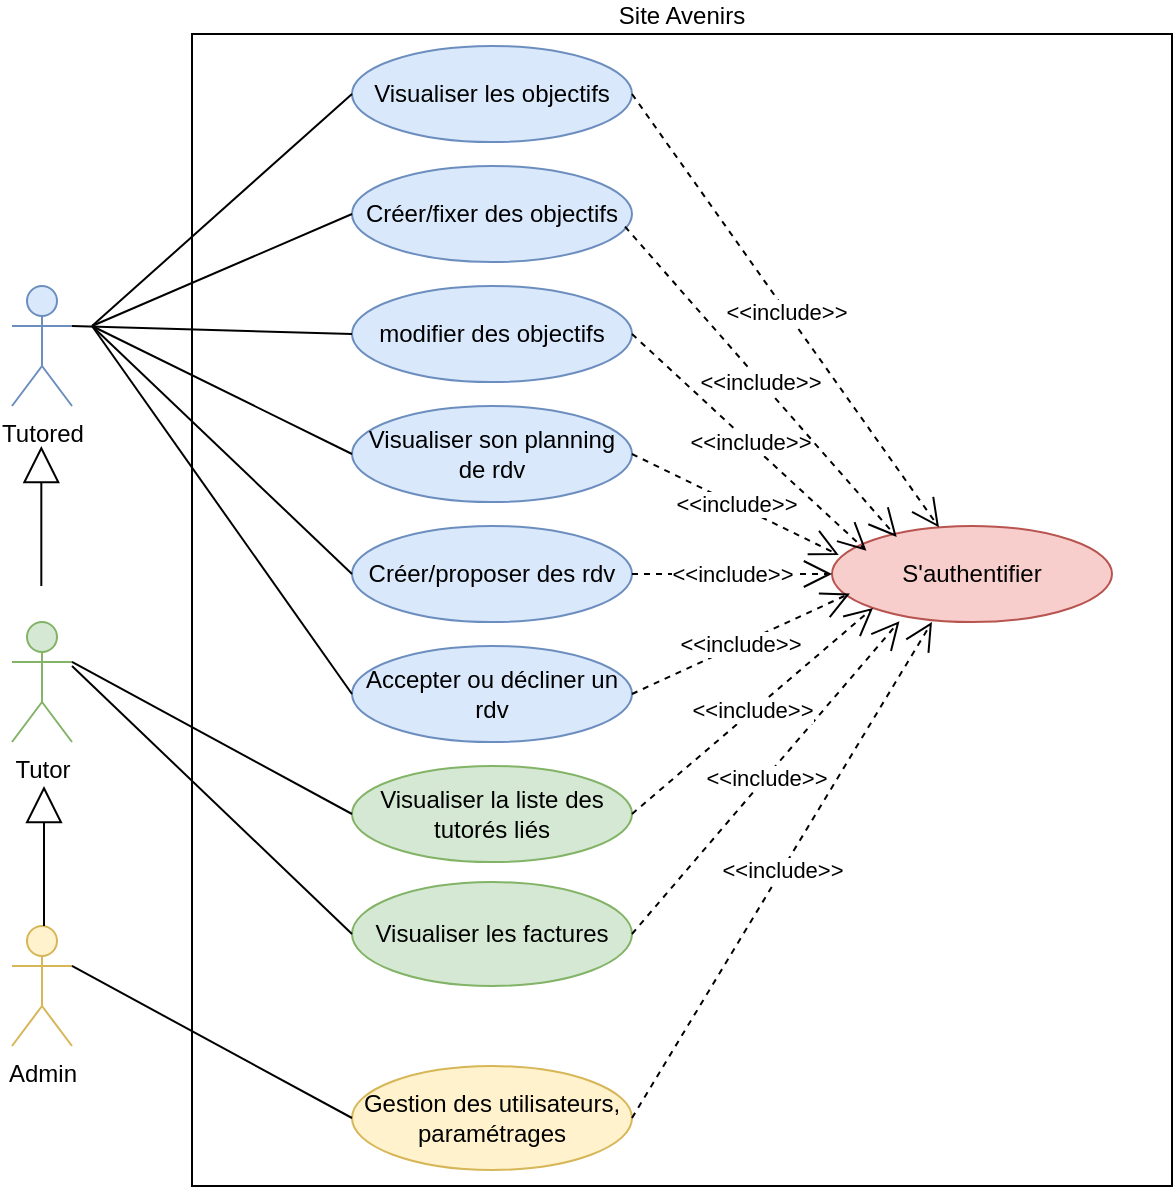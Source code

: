 <mxfile version="24.7.17" pages="4">
  <diagram name="Diagramme cas d&#39;utilisation" id="mMjkjEE_HnJSAeaEWXDo">
    <mxGraphModel dx="1434" dy="738" grid="1" gridSize="10" guides="1" tooltips="1" connect="1" arrows="1" fold="1" page="1" pageScale="1" pageWidth="1169" pageHeight="827" math="0" shadow="0">
      <root>
        <mxCell id="0" />
        <mxCell id="1" parent="0" />
        <mxCell id="hRjEtNQDNOlCSfgqLw3f-1" value="Tutored" style="shape=umlActor;verticalLabelPosition=bottom;verticalAlign=top;html=1;outlineConnect=0;fillColor=#dae8fc;strokeColor=#6c8ebf;" parent="1" vertex="1">
          <mxGeometry x="150" y="200" width="30" height="60" as="geometry" />
        </mxCell>
        <mxCell id="hRjEtNQDNOlCSfgqLw3f-4" value="Tutor" style="shape=umlActor;verticalLabelPosition=bottom;verticalAlign=top;html=1;outlineConnect=0;fillColor=#d5e8d4;strokeColor=#82b366;" parent="1" vertex="1">
          <mxGeometry x="150" y="368" width="30" height="60" as="geometry" />
        </mxCell>
        <mxCell id="hRjEtNQDNOlCSfgqLw3f-7" value="Admin" style="shape=umlActor;verticalLabelPosition=bottom;verticalAlign=top;html=1;outlineConnect=0;fillColor=#fff2cc;strokeColor=#d6b656;" parent="1" vertex="1">
          <mxGeometry x="150" y="520" width="30" height="60" as="geometry" />
        </mxCell>
        <mxCell id="hRjEtNQDNOlCSfgqLw3f-8" value="Site Avenirs" style="html=1;whiteSpace=wrap;glass=0;labelPosition=center;verticalLabelPosition=top;align=center;verticalAlign=bottom;" parent="1" vertex="1">
          <mxGeometry x="240" y="74" width="490" height="576" as="geometry" />
        </mxCell>
        <mxCell id="hRjEtNQDNOlCSfgqLw3f-9" value="S&#39;authentifier" style="ellipse;whiteSpace=wrap;html=1;labelBackgroundColor=none;fillColor=#f8cecc;strokeColor=#b85450;" parent="1" vertex="1">
          <mxGeometry x="560" y="320" width="140" height="48" as="geometry" />
        </mxCell>
        <mxCell id="hRjEtNQDNOlCSfgqLw3f-10" value="Visualiser les objectifs" style="ellipse;whiteSpace=wrap;html=1;fillColor=#dae8fc;strokeColor=#6c8ebf;" parent="1" vertex="1">
          <mxGeometry x="320" y="80" width="140" height="48" as="geometry" />
        </mxCell>
        <mxCell id="hRjEtNQDNOlCSfgqLw3f-11" value="Créer/fixer des objectifs" style="ellipse;whiteSpace=wrap;html=1;fillColor=#dae8fc;strokeColor=#6c8ebf;" parent="1" vertex="1">
          <mxGeometry x="320" y="140" width="140" height="48" as="geometry" />
        </mxCell>
        <mxCell id="hRjEtNQDNOlCSfgqLw3f-12" value="Créer/proposer des rdv" style="ellipse;whiteSpace=wrap;html=1;fillColor=#dae8fc;strokeColor=#6c8ebf;" parent="1" vertex="1">
          <mxGeometry x="320" y="320" width="140" height="48" as="geometry" />
        </mxCell>
        <mxCell id="hRjEtNQDNOlCSfgqLw3f-13" value="Accepter ou décliner un rdv" style="ellipse;whiteSpace=wrap;html=1;fillColor=#dae8fc;strokeColor=#6c8ebf;" parent="1" vertex="1">
          <mxGeometry x="320" y="380" width="140" height="48" as="geometry" />
        </mxCell>
        <mxCell id="hRjEtNQDNOlCSfgqLw3f-14" value="Visualiser la liste des tutorés liés" style="ellipse;whiteSpace=wrap;html=1;fillColor=#d5e8d4;strokeColor=#82b366;" parent="1" vertex="1">
          <mxGeometry x="320" y="440" width="140" height="48" as="geometry" />
        </mxCell>
        <mxCell id="hRjEtNQDNOlCSfgqLw3f-15" value="Visualiser son planning de rdv" style="ellipse;whiteSpace=wrap;html=1;fillColor=#dae8fc;strokeColor=#6c8ebf;" parent="1" vertex="1">
          <mxGeometry x="320" y="260" width="140" height="48" as="geometry" />
        </mxCell>
        <mxCell id="hRjEtNQDNOlCSfgqLw3f-16" value="Visualiser les factures" style="ellipse;whiteSpace=wrap;html=1;fillColor=#d5e8d4;strokeColor=#82b366;" parent="1" vertex="1">
          <mxGeometry x="320" y="498" width="140" height="52" as="geometry" />
        </mxCell>
        <mxCell id="hRjEtNQDNOlCSfgqLw3f-17" value="modifier des objectifs" style="ellipse;whiteSpace=wrap;html=1;fillColor=#dae8fc;strokeColor=#6c8ebf;" parent="1" vertex="1">
          <mxGeometry x="320" y="200" width="140" height="48" as="geometry" />
        </mxCell>
        <mxCell id="hRjEtNQDNOlCSfgqLw3f-19" value="&amp;lt;&amp;lt;include&amp;gt;&amp;gt;" style="endArrow=open;endSize=12;dashed=1;html=1;rounded=0;exitX=1;exitY=0.5;exitDx=0;exitDy=0;entryX=0.241;entryY=0.991;entryDx=0;entryDy=0;entryPerimeter=0;" parent="1" source="hRjEtNQDNOlCSfgqLw3f-16" target="hRjEtNQDNOlCSfgqLw3f-9" edge="1">
          <mxGeometry width="160" relative="1" as="geometry">
            <mxPoint x="480" y="520" as="sourcePoint" />
            <mxPoint x="550" y="360" as="targetPoint" />
          </mxGeometry>
        </mxCell>
        <mxCell id="hRjEtNQDNOlCSfgqLw3f-23" value="&amp;lt;&amp;lt;include&amp;gt;&amp;gt;" style="endArrow=open;endSize=12;dashed=1;html=1;rounded=0;exitX=1;exitY=0.5;exitDx=0;exitDy=0;entryX=0;entryY=1;entryDx=0;entryDy=0;" parent="1" source="hRjEtNQDNOlCSfgqLw3f-14" target="hRjEtNQDNOlCSfgqLw3f-9" edge="1">
          <mxGeometry width="160" relative="1" as="geometry">
            <mxPoint x="460" y="482" as="sourcePoint" />
            <mxPoint x="630" y="326" as="targetPoint" />
          </mxGeometry>
        </mxCell>
        <mxCell id="hRjEtNQDNOlCSfgqLw3f-24" value="Gestion des utilisateurs, paramétrages" style="ellipse;whiteSpace=wrap;html=1;fillColor=#fff2cc;strokeColor=#d6b656;" parent="1" vertex="1">
          <mxGeometry x="320" y="590" width="140" height="52" as="geometry" />
        </mxCell>
        <mxCell id="hRjEtNQDNOlCSfgqLw3f-25" value="&amp;lt;&amp;lt;include&amp;gt;&amp;gt;" style="endArrow=open;endSize=12;dashed=1;html=1;rounded=0;exitX=1;exitY=0.5;exitDx=0;exitDy=0;entryX=0.357;entryY=1;entryDx=0;entryDy=0;entryPerimeter=0;" parent="1" source="hRjEtNQDNOlCSfgqLw3f-24" target="hRjEtNQDNOlCSfgqLw3f-9" edge="1">
          <mxGeometry width="160" relative="1" as="geometry">
            <mxPoint x="484" y="608" as="sourcePoint" />
            <mxPoint x="560" y="350" as="targetPoint" />
          </mxGeometry>
        </mxCell>
        <mxCell id="hRjEtNQDNOlCSfgqLw3f-27" value="&amp;lt;&amp;lt;include&amp;gt;&amp;gt;" style="endArrow=open;endSize=12;dashed=1;html=1;rounded=0;exitX=1;exitY=0.5;exitDx=0;exitDy=0;entryX=0.064;entryY=0.703;entryDx=0;entryDy=0;entryPerimeter=0;" parent="1" source="hRjEtNQDNOlCSfgqLw3f-13" target="hRjEtNQDNOlCSfgqLw3f-9" edge="1">
          <mxGeometry width="160" relative="1" as="geometry">
            <mxPoint x="470" y="474" as="sourcePoint" />
            <mxPoint x="590" y="371" as="targetPoint" />
          </mxGeometry>
        </mxCell>
        <mxCell id="hRjEtNQDNOlCSfgqLw3f-28" value="&amp;lt;&amp;lt;include&amp;gt;&amp;gt;" style="endArrow=open;endSize=12;dashed=1;html=1;rounded=0;exitX=1;exitY=0.5;exitDx=0;exitDy=0;entryX=0;entryY=0.5;entryDx=0;entryDy=0;" parent="1" source="hRjEtNQDNOlCSfgqLw3f-12" target="hRjEtNQDNOlCSfgqLw3f-9" edge="1">
          <mxGeometry width="160" relative="1" as="geometry">
            <mxPoint x="480" y="484" as="sourcePoint" />
            <mxPoint x="600" y="381" as="targetPoint" />
          </mxGeometry>
        </mxCell>
        <mxCell id="hRjEtNQDNOlCSfgqLw3f-29" value="&amp;lt;&amp;lt;include&amp;gt;&amp;gt;" style="endArrow=open;endSize=12;dashed=1;html=1;rounded=0;exitX=1;exitY=0.5;exitDx=0;exitDy=0;entryX=0.024;entryY=0.301;entryDx=0;entryDy=0;entryPerimeter=0;" parent="1" source="hRjEtNQDNOlCSfgqLw3f-15" target="hRjEtNQDNOlCSfgqLw3f-9" edge="1">
          <mxGeometry width="160" relative="1" as="geometry">
            <mxPoint x="490" y="494" as="sourcePoint" />
            <mxPoint x="610" y="391" as="targetPoint" />
          </mxGeometry>
        </mxCell>
        <mxCell id="hRjEtNQDNOlCSfgqLw3f-30" value="&amp;lt;&amp;lt;include&amp;gt;&amp;gt;" style="endArrow=open;endSize=12;dashed=1;html=1;rounded=0;exitX=1;exitY=0.5;exitDx=0;exitDy=0;entryX=0.123;entryY=0.258;entryDx=0;entryDy=0;entryPerimeter=0;" parent="1" source="hRjEtNQDNOlCSfgqLw3f-17" target="hRjEtNQDNOlCSfgqLw3f-9" edge="1">
          <mxGeometry width="160" relative="1" as="geometry">
            <mxPoint x="500" y="504" as="sourcePoint" />
            <mxPoint x="620" y="401" as="targetPoint" />
          </mxGeometry>
        </mxCell>
        <mxCell id="hRjEtNQDNOlCSfgqLw3f-31" value="&amp;lt;&amp;lt;include&amp;gt;&amp;gt;" style="endArrow=open;endSize=12;dashed=1;html=1;rounded=0;exitX=0.975;exitY=0.631;exitDx=0;exitDy=0;entryX=0.231;entryY=0.114;entryDx=0;entryDy=0;exitPerimeter=0;entryPerimeter=0;" parent="1" source="hRjEtNQDNOlCSfgqLw3f-11" target="hRjEtNQDNOlCSfgqLw3f-9" edge="1">
          <mxGeometry width="160" relative="1" as="geometry">
            <mxPoint x="510" y="514" as="sourcePoint" />
            <mxPoint x="630" y="411" as="targetPoint" />
          </mxGeometry>
        </mxCell>
        <mxCell id="hRjEtNQDNOlCSfgqLw3f-32" value="&amp;lt;&amp;lt;include&amp;gt;&amp;gt;" style="endArrow=open;endSize=12;dashed=1;html=1;rounded=0;exitX=1;exitY=0.5;exitDx=0;exitDy=0;" parent="1" source="hRjEtNQDNOlCSfgqLw3f-10" target="hRjEtNQDNOlCSfgqLw3f-9" edge="1">
          <mxGeometry width="160" relative="1" as="geometry">
            <mxPoint x="520" y="524" as="sourcePoint" />
            <mxPoint x="640" y="421" as="targetPoint" />
          </mxGeometry>
        </mxCell>
        <mxCell id="hRjEtNQDNOlCSfgqLw3f-35" value="" style="endArrow=block;endSize=16;endFill=0;html=1;rounded=0;exitX=0.5;exitY=0;exitDx=0;exitDy=0;exitPerimeter=0;" parent="1" edge="1">
          <mxGeometry width="160" relative="1" as="geometry">
            <mxPoint x="166" y="520" as="sourcePoint" />
            <mxPoint x="166" y="450" as="targetPoint" />
          </mxGeometry>
        </mxCell>
        <mxCell id="hRjEtNQDNOlCSfgqLw3f-36" value="" style="endArrow=block;endSize=16;endFill=0;html=1;rounded=0;exitX=0.5;exitY=0;exitDx=0;exitDy=0;exitPerimeter=0;" parent="1" edge="1">
          <mxGeometry width="160" relative="1" as="geometry">
            <mxPoint x="164.66" y="350" as="sourcePoint" />
            <mxPoint x="164.66" y="280" as="targetPoint" />
          </mxGeometry>
        </mxCell>
        <mxCell id="hRjEtNQDNOlCSfgqLw3f-38" style="rounded=0;orthogonalLoop=1;jettySize=auto;html=1;entryX=0;entryY=0.5;entryDx=0;entryDy=0;endArrow=none;endFill=0;" parent="1" target="hRjEtNQDNOlCSfgqLw3f-10" edge="1">
          <mxGeometry relative="1" as="geometry">
            <mxPoint x="190" y="220" as="sourcePoint" />
          </mxGeometry>
        </mxCell>
        <mxCell id="hRjEtNQDNOlCSfgqLw3f-40" style="rounded=0;orthogonalLoop=1;jettySize=auto;html=1;entryX=0;entryY=0.5;entryDx=0;entryDy=0;endArrow=none;endFill=0;" parent="1" target="hRjEtNQDNOlCSfgqLw3f-11" edge="1">
          <mxGeometry relative="1" as="geometry">
            <mxPoint x="190" y="220" as="sourcePoint" />
            <mxPoint x="320" y="128" as="targetPoint" />
          </mxGeometry>
        </mxCell>
        <mxCell id="hRjEtNQDNOlCSfgqLw3f-41" style="rounded=0;orthogonalLoop=1;jettySize=auto;html=1;entryX=0;entryY=0.5;entryDx=0;entryDy=0;endArrow=none;endFill=0;" parent="1" target="hRjEtNQDNOlCSfgqLw3f-17" edge="1">
          <mxGeometry relative="1" as="geometry">
            <mxPoint x="180" y="220" as="sourcePoint" />
            <mxPoint x="320" y="188" as="targetPoint" />
          </mxGeometry>
        </mxCell>
        <mxCell id="hRjEtNQDNOlCSfgqLw3f-42" style="rounded=0;orthogonalLoop=1;jettySize=auto;html=1;entryX=0;entryY=0.5;entryDx=0;entryDy=0;endArrow=none;endFill=0;" parent="1" target="hRjEtNQDNOlCSfgqLw3f-15" edge="1">
          <mxGeometry relative="1" as="geometry">
            <mxPoint x="190" y="220" as="sourcePoint" />
            <mxPoint x="320" y="244" as="targetPoint" />
          </mxGeometry>
        </mxCell>
        <mxCell id="hRjEtNQDNOlCSfgqLw3f-43" style="rounded=0;orthogonalLoop=1;jettySize=auto;html=1;entryX=0;entryY=0.5;entryDx=0;entryDy=0;endArrow=none;endFill=0;" parent="1" target="hRjEtNQDNOlCSfgqLw3f-12" edge="1">
          <mxGeometry relative="1" as="geometry">
            <mxPoint x="190" y="220" as="sourcePoint" />
            <mxPoint x="320" y="320" as="targetPoint" />
          </mxGeometry>
        </mxCell>
        <mxCell id="hRjEtNQDNOlCSfgqLw3f-44" style="rounded=0;orthogonalLoop=1;jettySize=auto;html=1;entryX=0;entryY=0.5;entryDx=0;entryDy=0;endArrow=none;endFill=0;" parent="1" target="hRjEtNQDNOlCSfgqLw3f-13" edge="1">
          <mxGeometry relative="1" as="geometry">
            <mxPoint x="190" y="220" as="sourcePoint" />
            <mxPoint x="320" y="368" as="targetPoint" />
          </mxGeometry>
        </mxCell>
        <mxCell id="hRjEtNQDNOlCSfgqLw3f-45" style="rounded=0;orthogonalLoop=1;jettySize=auto;html=1;entryX=0;entryY=0.5;entryDx=0;entryDy=0;endArrow=none;endFill=0;exitX=1;exitY=0.333;exitDx=0;exitDy=0;exitPerimeter=0;" parent="1" source="hRjEtNQDNOlCSfgqLw3f-4" target="hRjEtNQDNOlCSfgqLw3f-14" edge="1">
          <mxGeometry relative="1" as="geometry">
            <mxPoint x="210" y="340" as="sourcePoint" />
            <mxPoint x="340" y="524" as="targetPoint" />
          </mxGeometry>
        </mxCell>
        <mxCell id="hRjEtNQDNOlCSfgqLw3f-46" style="rounded=0;orthogonalLoop=1;jettySize=auto;html=1;entryX=0;entryY=0.5;entryDx=0;entryDy=0;endArrow=none;endFill=0;" parent="1" target="hRjEtNQDNOlCSfgqLw3f-16" edge="1">
          <mxGeometry relative="1" as="geometry">
            <mxPoint x="180" y="390" as="sourcePoint" />
            <mxPoint x="320" y="488" as="targetPoint" />
          </mxGeometry>
        </mxCell>
        <mxCell id="hRjEtNQDNOlCSfgqLw3f-47" style="rounded=0;orthogonalLoop=1;jettySize=auto;html=1;entryX=0;entryY=0.5;entryDx=0;entryDy=0;endArrow=none;endFill=0;exitX=1;exitY=0.333;exitDx=0;exitDy=0;exitPerimeter=0;" parent="1" source="hRjEtNQDNOlCSfgqLw3f-7" target="hRjEtNQDNOlCSfgqLw3f-24" edge="1">
          <mxGeometry relative="1" as="geometry">
            <mxPoint x="190" y="549" as="sourcePoint" />
            <mxPoint x="330" y="683" as="targetPoint" />
          </mxGeometry>
        </mxCell>
      </root>
    </mxGraphModel>
  </diagram>
  <diagram id="CWL-PAH1_pFlIjhcGJG0" name="diagramme d&#39;activité">
    <mxGraphModel dx="1434" dy="738" grid="1" gridSize="10" guides="1" tooltips="1" connect="1" arrows="1" fold="1" page="1" pageScale="1" pageWidth="1169" pageHeight="827" math="0" shadow="0">
      <root>
        <mxCell id="0" />
        <mxCell id="1" parent="0" />
        <mxCell id="SzKL3XwM4mCaG-kjporI-14" style="edgeStyle=orthogonalEdgeStyle;rounded=0;orthogonalLoop=1;jettySize=auto;html=1;exitX=0.5;exitY=1;exitDx=0;exitDy=0;entryX=0.5;entryY=0;entryDx=0;entryDy=0;" edge="1" parent="1" source="SzKL3XwM4mCaG-kjporI-1" target="SzKL3XwM4mCaG-kjporI-3">
          <mxGeometry relative="1" as="geometry" />
        </mxCell>
        <mxCell id="SzKL3XwM4mCaG-kjporI-1" value="" style="ellipse;whiteSpace=wrap;html=1;aspect=fixed;strokeColor=#000000;fillColor=#000000;" vertex="1" parent="1">
          <mxGeometry x="565" y="10" width="40" height="40" as="geometry" />
        </mxCell>
        <mxCell id="SzKL3XwM4mCaG-kjporI-15" style="edgeStyle=orthogonalEdgeStyle;rounded=0;orthogonalLoop=1;jettySize=auto;html=1;exitX=0.5;exitY=1;exitDx=0;exitDy=0;entryX=0.5;entryY=0;entryDx=0;entryDy=0;" edge="1" parent="1" source="SzKL3XwM4mCaG-kjporI-3" target="SzKL3XwM4mCaG-kjporI-5">
          <mxGeometry relative="1" as="geometry" />
        </mxCell>
        <mxCell id="SzKL3XwM4mCaG-kjporI-3" value="Saisi l&#39;URL du site" style="rounded=1;whiteSpace=wrap;html=1;arcSize=50;" vertex="1" parent="1">
          <mxGeometry x="525" y="70" width="120" height="30" as="geometry" />
        </mxCell>
        <mxCell id="SzKL3XwM4mCaG-kjporI-16" style="edgeStyle=orthogonalEdgeStyle;rounded=0;orthogonalLoop=1;jettySize=auto;html=1;exitX=0.5;exitY=1;exitDx=0;exitDy=0;entryX=0.5;entryY=0;entryDx=0;entryDy=0;" edge="1" parent="1" source="SzKL3XwM4mCaG-kjporI-5" target="SzKL3XwM4mCaG-kjporI-6">
          <mxGeometry relative="1" as="geometry" />
        </mxCell>
        <mxCell id="SzKL3XwM4mCaG-kjporI-5" value="Saisi l&#39;e-mail et le mot de passe et valide" style="rounded=1;whiteSpace=wrap;html=1;arcSize=50;" vertex="1" parent="1">
          <mxGeometry x="525" y="120" width="120" height="50" as="geometry" />
        </mxCell>
        <mxCell id="SzKL3XwM4mCaG-kjporI-17" style="edgeStyle=orthogonalEdgeStyle;rounded=0;orthogonalLoop=1;jettySize=auto;html=1;exitX=0.5;exitY=1;exitDx=0;exitDy=0;entryX=0.5;entryY=0;entryDx=0;entryDy=0;" edge="1" parent="1" source="SzKL3XwM4mCaG-kjporI-6" target="SzKL3XwM4mCaG-kjporI-7">
          <mxGeometry relative="1" as="geometry" />
        </mxCell>
        <mxCell id="SzKL3XwM4mCaG-kjporI-23" style="edgeStyle=orthogonalEdgeStyle;rounded=0;orthogonalLoop=1;jettySize=auto;html=1;exitX=1;exitY=0.5;exitDx=0;exitDy=0;" edge="1" parent="1" source="SzKL3XwM4mCaG-kjporI-6" target="SzKL3XwM4mCaG-kjporI-22">
          <mxGeometry relative="1" as="geometry" />
        </mxCell>
        <mxCell id="SzKL3XwM4mCaG-kjporI-36" style="edgeStyle=orthogonalEdgeStyle;rounded=0;orthogonalLoop=1;jettySize=auto;html=1;exitX=0;exitY=0.5;exitDx=0;exitDy=0;" edge="1" parent="1" source="SzKL3XwM4mCaG-kjporI-6" target="SzKL3XwM4mCaG-kjporI-34">
          <mxGeometry relative="1" as="geometry" />
        </mxCell>
        <mxCell id="SzKL3XwM4mCaG-kjporI-6" value="" style="rhombus;whiteSpace=wrap;html=1;" vertex="1" parent="1">
          <mxGeometry x="560" y="185" width="50" height="50" as="geometry" />
        </mxCell>
        <mxCell id="SzKL3XwM4mCaG-kjporI-18" style="edgeStyle=orthogonalEdgeStyle;rounded=0;orthogonalLoop=1;jettySize=auto;html=1;exitX=0.5;exitY=1;exitDx=0;exitDy=0;entryX=0.5;entryY=0;entryDx=0;entryDy=0;" edge="1" parent="1" source="SzKL3XwM4mCaG-kjporI-7" target="SzKL3XwM4mCaG-kjporI-8">
          <mxGeometry relative="1" as="geometry" />
        </mxCell>
        <mxCell id="SzKL3XwM4mCaG-kjporI-7" value="Récupère les rôles correspondant à l&#39;email" style="rounded=1;whiteSpace=wrap;html=1;arcSize=50;" vertex="1" parent="1">
          <mxGeometry x="500" y="250" width="170" height="30" as="geometry" />
        </mxCell>
        <mxCell id="SzKL3XwM4mCaG-kjporI-19" style="edgeStyle=orthogonalEdgeStyle;rounded=0;orthogonalLoop=1;jettySize=auto;html=1;exitX=0.5;exitY=1;exitDx=0;exitDy=0;entryX=0.5;entryY=0;entryDx=0;entryDy=0;" edge="1" parent="1" source="SzKL3XwM4mCaG-kjporI-8" target="SzKL3XwM4mCaG-kjporI-10">
          <mxGeometry relative="1" as="geometry" />
        </mxCell>
        <mxCell id="SzKL3XwM4mCaG-kjporI-21" style="edgeStyle=orthogonalEdgeStyle;rounded=0;orthogonalLoop=1;jettySize=auto;html=1;exitX=0;exitY=0.5;exitDx=0;exitDy=0;entryX=0.5;entryY=0;entryDx=0;entryDy=0;" edge="1" parent="1" source="SzKL3XwM4mCaG-kjporI-8" target="SzKL3XwM4mCaG-kjporI-9">
          <mxGeometry relative="1" as="geometry" />
        </mxCell>
        <mxCell id="SzKL3XwM4mCaG-kjporI-8" value="" style="rhombus;whiteSpace=wrap;html=1;" vertex="1" parent="1">
          <mxGeometry x="560" y="300" width="50" height="50" as="geometry" />
        </mxCell>
        <mxCell id="SzKL3XwM4mCaG-kjporI-9" value="Affiche le compte tutoré" style="rounded=1;whiteSpace=wrap;html=1;arcSize=50;" vertex="1" parent="1">
          <mxGeometry x="390" y="364" width="120" height="50" as="geometry" />
        </mxCell>
        <mxCell id="SzKL3XwM4mCaG-kjporI-10" value="Affiche le compte tuteur" style="rounded=1;whiteSpace=wrap;html=1;arcSize=50;" vertex="1" parent="1">
          <mxGeometry x="525" y="364" width="120" height="50" as="geometry" />
        </mxCell>
        <mxCell id="SzKL3XwM4mCaG-kjporI-11" value="Affiche le compte Administrateur" style="rounded=1;whiteSpace=wrap;html=1;arcSize=50;" vertex="1" parent="1">
          <mxGeometry x="660" y="364" width="120" height="50" as="geometry" />
        </mxCell>
        <mxCell id="SzKL3XwM4mCaG-kjporI-25" style="edgeStyle=orthogonalEdgeStyle;rounded=0;orthogonalLoop=1;jettySize=auto;html=1;exitX=0;exitY=0.5;exitDx=0;exitDy=0;entryX=1;entryY=0.5;entryDx=0;entryDy=0;" edge="1" parent="1" source="SzKL3XwM4mCaG-kjporI-12" target="SzKL3XwM4mCaG-kjporI-5">
          <mxGeometry relative="1" as="geometry" />
        </mxCell>
        <mxCell id="SzKL3XwM4mCaG-kjporI-26" style="edgeStyle=orthogonalEdgeStyle;rounded=0;orthogonalLoop=1;jettySize=auto;html=1;exitX=1;exitY=0.5;exitDx=0;exitDy=0;entryX=0.5;entryY=0;entryDx=0;entryDy=0;" edge="1" parent="1" source="SzKL3XwM4mCaG-kjporI-12" target="SzKL3XwM4mCaG-kjporI-27">
          <mxGeometry relative="1" as="geometry">
            <mxPoint x="880" y="145" as="targetPoint" />
          </mxGeometry>
        </mxCell>
        <mxCell id="SzKL3XwM4mCaG-kjporI-12" value="" style="rhombus;whiteSpace=wrap;html=1;" vertex="1" parent="1">
          <mxGeometry x="695" y="120" width="50" height="50" as="geometry" />
        </mxCell>
        <mxCell id="SzKL3XwM4mCaG-kjporI-38" style="edgeStyle=orthogonalEdgeStyle;rounded=0;orthogonalLoop=1;jettySize=auto;html=1;exitX=1;exitY=0.5;exitDx=0;exitDy=0;entryX=0;entryY=0.5;entryDx=0;entryDy=0;" edge="1" parent="1" source="SzKL3XwM4mCaG-kjporI-13" target="SzKL3XwM4mCaG-kjporI-5">
          <mxGeometry relative="1" as="geometry" />
        </mxCell>
        <mxCell id="SzKL3XwM4mCaG-kjporI-40" style="edgeStyle=orthogonalEdgeStyle;rounded=0;orthogonalLoop=1;jettySize=auto;html=1;exitX=0;exitY=0.5;exitDx=0;exitDy=0;entryX=1;entryY=0.5;entryDx=0;entryDy=0;" edge="1" parent="1" source="SzKL3XwM4mCaG-kjporI-13" target="SzKL3XwM4mCaG-kjporI-39">
          <mxGeometry relative="1" as="geometry" />
        </mxCell>
        <mxCell id="SzKL3XwM4mCaG-kjporI-13" value="" style="rhombus;whiteSpace=wrap;html=1;" vertex="1" parent="1">
          <mxGeometry x="400" y="120" width="50" height="50" as="geometry" />
        </mxCell>
        <mxCell id="SzKL3XwM4mCaG-kjporI-20" style="edgeStyle=orthogonalEdgeStyle;rounded=0;orthogonalLoop=1;jettySize=auto;html=1;exitX=1;exitY=0.5;exitDx=0;exitDy=0;entryX=0.5;entryY=0;entryDx=0;entryDy=0;" edge="1" parent="1" source="SzKL3XwM4mCaG-kjporI-8" target="SzKL3XwM4mCaG-kjporI-11">
          <mxGeometry relative="1" as="geometry" />
        </mxCell>
        <mxCell id="SzKL3XwM4mCaG-kjporI-24" style="edgeStyle=orthogonalEdgeStyle;rounded=0;orthogonalLoop=1;jettySize=auto;html=1;exitX=0.5;exitY=0;exitDx=0;exitDy=0;entryX=0.5;entryY=1;entryDx=0;entryDy=0;" edge="1" parent="1" source="SzKL3XwM4mCaG-kjporI-22" target="SzKL3XwM4mCaG-kjporI-12">
          <mxGeometry relative="1" as="geometry" />
        </mxCell>
        <mxCell id="SzKL3XwM4mCaG-kjporI-22" value="Affiche le lien mot de passe oublié ?" style="rounded=1;whiteSpace=wrap;html=1;arcSize=50;" vertex="1" parent="1">
          <mxGeometry x="670" y="195" width="110" height="30" as="geometry" />
        </mxCell>
        <mxCell id="SzKL3XwM4mCaG-kjporI-30" style="edgeStyle=orthogonalEdgeStyle;rounded=0;orthogonalLoop=1;jettySize=auto;html=1;exitX=0.5;exitY=1;exitDx=0;exitDy=0;entryX=0.5;entryY=0;entryDx=0;entryDy=0;" edge="1" parent="1" source="SzKL3XwM4mCaG-kjporI-27" target="SzKL3XwM4mCaG-kjporI-28">
          <mxGeometry relative="1" as="geometry" />
        </mxCell>
        <mxCell id="SzKL3XwM4mCaG-kjporI-27" value="Envoi un e-mail avec un lien de réinitialisation du mot de passe" style="rounded=1;whiteSpace=wrap;html=1;arcSize=50;" vertex="1" parent="1">
          <mxGeometry x="800" y="195" width="170" height="30" as="geometry" />
        </mxCell>
        <mxCell id="SzKL3XwM4mCaG-kjporI-31" style="edgeStyle=orthogonalEdgeStyle;rounded=0;orthogonalLoop=1;jettySize=auto;html=1;exitX=0.5;exitY=1;exitDx=0;exitDy=0;entryX=0.5;entryY=0;entryDx=0;entryDy=0;" edge="1" parent="1" source="SzKL3XwM4mCaG-kjporI-28" target="SzKL3XwM4mCaG-kjporI-29">
          <mxGeometry relative="1" as="geometry" />
        </mxCell>
        <mxCell id="SzKL3XwM4mCaG-kjporI-28" value="Saisie du nouveau mot de passe" style="rounded=1;whiteSpace=wrap;html=1;arcSize=50;" vertex="1" parent="1">
          <mxGeometry x="800" y="240" width="170" height="30" as="geometry" />
        </mxCell>
        <mxCell id="SzKL3XwM4mCaG-kjporI-32" style="edgeStyle=orthogonalEdgeStyle;rounded=0;orthogonalLoop=1;jettySize=auto;html=1;exitX=0;exitY=0.5;exitDx=0;exitDy=0;entryX=0;entryY=0.5;entryDx=0;entryDy=0;" edge="1" parent="1" source="SzKL3XwM4mCaG-kjporI-29" target="SzKL3XwM4mCaG-kjporI-28">
          <mxGeometry relative="1" as="geometry" />
        </mxCell>
        <mxCell id="SzKL3XwM4mCaG-kjporI-33" style="edgeStyle=orthogonalEdgeStyle;rounded=0;orthogonalLoop=1;jettySize=auto;html=1;exitX=1;exitY=0.5;exitDx=0;exitDy=0;entryX=1;entryY=0.25;entryDx=0;entryDy=0;" edge="1" parent="1" source="SzKL3XwM4mCaG-kjporI-29" target="SzKL3XwM4mCaG-kjporI-5">
          <mxGeometry relative="1" as="geometry">
            <Array as="points">
              <mxPoint x="1030" y="315" />
              <mxPoint x="1030" y="110" />
              <mxPoint x="645" y="110" />
            </Array>
          </mxGeometry>
        </mxCell>
        <mxCell id="SzKL3XwM4mCaG-kjporI-29" value="" style="rhombus;whiteSpace=wrap;html=1;" vertex="1" parent="1">
          <mxGeometry x="860" y="290" width="50" height="50" as="geometry" />
        </mxCell>
        <mxCell id="SzKL3XwM4mCaG-kjporI-37" style="edgeStyle=orthogonalEdgeStyle;rounded=0;orthogonalLoop=1;jettySize=auto;html=1;entryX=0.5;entryY=1;entryDx=0;entryDy=0;" edge="1" parent="1" source="SzKL3XwM4mCaG-kjporI-34" target="SzKL3XwM4mCaG-kjporI-13">
          <mxGeometry relative="1" as="geometry">
            <Array as="points">
              <mxPoint x="445" y="190" />
              <mxPoint x="425" y="190" />
            </Array>
          </mxGeometry>
        </mxCell>
        <mxCell id="SzKL3XwM4mCaG-kjporI-34" value="Affiche le lien vers le formulaire d&#39;inscription clic ?" style="rounded=1;whiteSpace=wrap;html=1;arcSize=50;" vertex="1" parent="1">
          <mxGeometry x="360" y="195" width="160" height="30" as="geometry" />
        </mxCell>
        <mxCell id="SzKL3XwM4mCaG-kjporI-39" value="Affiche le formulaire d&#39;inscription" style="rounded=1;whiteSpace=wrap;html=1;arcSize=50;" vertex="1" parent="1">
          <mxGeometry x="200" y="130" width="150" height="30" as="geometry" />
        </mxCell>
        <mxCell id="SzKL3XwM4mCaG-kjporI-42" value="email + mdp valide ?" style="text;html=1;align=center;verticalAlign=middle;whiteSpace=wrap;rounded=0;fontStyle=2" vertex="1" parent="1">
          <mxGeometry x="578" y="175" width="100" height="30" as="geometry" />
        </mxCell>
        <mxCell id="SzKL3XwM4mCaG-kjporI-43" value="oui" style="text;html=1;align=center;verticalAlign=middle;whiteSpace=wrap;rounded=0;fontStyle=2" vertex="1" parent="1">
          <mxGeometry x="540" y="225" width="60" height="30" as="geometry" />
        </mxCell>
        <mxCell id="SzKL3XwM4mCaG-kjporI-44" value="e-mail inconnu" style="text;html=1;align=center;verticalAlign=middle;whiteSpace=wrap;rounded=0;fontStyle=2" vertex="1" parent="1">
          <mxGeometry x="480" y="175" width="90" height="30" as="geometry" />
        </mxCell>
        <mxCell id="SzKL3XwM4mCaG-kjporI-48" value="password ko" style="text;html=1;align=center;verticalAlign=middle;whiteSpace=wrap;rounded=0;fontStyle=2" vertex="1" parent="1">
          <mxGeometry x="588" y="210" width="90" height="30" as="geometry" />
        </mxCell>
        <mxCell id="SzKL3XwM4mCaG-kjporI-49" value="oui" style="text;html=1;align=center;verticalAlign=middle;whiteSpace=wrap;rounded=0;fontStyle=2" vertex="1" parent="1">
          <mxGeometry x="330" y="145" width="90" height="30" as="geometry" />
        </mxCell>
        <mxCell id="SzKL3XwM4mCaG-kjporI-50" value="non" style="text;html=1;align=center;verticalAlign=middle;whiteSpace=wrap;rounded=0;fontStyle=2" vertex="1" parent="1">
          <mxGeometry x="435" y="145" width="90" height="30" as="geometry" />
        </mxCell>
        <mxCell id="SzKL3XwM4mCaG-kjporI-51" value="oui" style="text;html=1;align=center;verticalAlign=middle;whiteSpace=wrap;rounded=0;fontStyle=2" vertex="1" parent="1">
          <mxGeometry x="730" y="140" width="90" height="30" as="geometry" />
        </mxCell>
        <mxCell id="SzKL3XwM4mCaG-kjporI-52" value="non" style="text;html=1;align=center;verticalAlign=middle;whiteSpace=wrap;rounded=0;fontStyle=2" vertex="1" parent="1">
          <mxGeometry x="630" y="140" width="90" height="30" as="geometry" />
        </mxCell>
        <mxCell id="SzKL3XwM4mCaG-kjporI-53" value="password ko" style="text;html=1;align=center;verticalAlign=middle;whiteSpace=wrap;rounded=0;fontStyle=2" vertex="1" parent="1">
          <mxGeometry x="770" y="310" width="90" height="30" as="geometry" />
        </mxCell>
        <mxCell id="SzKL3XwM4mCaG-kjporI-54" value="password ok" style="text;html=1;align=center;verticalAlign=middle;whiteSpace=wrap;rounded=0;fontStyle=2" vertex="1" parent="1">
          <mxGeometry x="910" y="310" width="90" height="30" as="geometry" />
        </mxCell>
        <mxCell id="SzKL3XwM4mCaG-kjporI-55" value="" style="endArrow=none;html=1;rounded=0;strokeWidth=6;" edge="1" parent="1">
          <mxGeometry width="50" height="50" relative="1" as="geometry">
            <mxPoint x="380" y="432" as="sourcePoint" />
            <mxPoint x="790" y="432" as="targetPoint" />
          </mxGeometry>
        </mxCell>
        <mxCell id="ZzIvdaqxABIInqbu4lPt-2" style="edgeStyle=orthogonalEdgeStyle;rounded=0;orthogonalLoop=1;jettySize=auto;html=1;exitX=0.5;exitY=1;exitDx=0;exitDy=0;entryX=0.5;entryY=0;entryDx=0;entryDy=0;" edge="1" parent="1" source="SzKL3XwM4mCaG-kjporI-57" target="SzKL3XwM4mCaG-kjporI-61">
          <mxGeometry relative="1" as="geometry">
            <Array as="points">
              <mxPoint x="310" y="520" />
              <mxPoint x="310" y="520" />
            </Array>
          </mxGeometry>
        </mxCell>
        <mxCell id="SzKL3XwM4mCaG-kjporI-57" value="clic sur &quot;ajouter un objectif&quot;" style="rounded=1;whiteSpace=wrap;html=1;arcSize=50;" vertex="1" parent="1">
          <mxGeometry x="250" y="450" width="120" height="50" as="geometry" />
        </mxCell>
        <mxCell id="ZzIvdaqxABIInqbu4lPt-6" style="edgeStyle=orthogonalEdgeStyle;rounded=0;orthogonalLoop=1;jettySize=auto;html=1;entryX=0;entryY=0;entryDx=0;entryDy=0;exitX=0;exitY=0.5;exitDx=0;exitDy=0;" edge="1" parent="1" source="SzKL3XwM4mCaG-kjporI-61">
          <mxGeometry relative="1" as="geometry">
            <mxPoint x="605" y="543.5" as="sourcePoint" />
            <mxPoint x="415" y="95.5" as="targetPoint" />
            <Array as="points">
              <mxPoint x="70" y="555" />
              <mxPoint x="70" y="76" />
              <mxPoint x="415" y="76" />
            </Array>
          </mxGeometry>
        </mxCell>
        <mxCell id="ZzIvdaqxABIInqbu4lPt-93" style="edgeStyle=orthogonalEdgeStyle;rounded=0;orthogonalLoop=1;jettySize=auto;html=1;exitX=0.5;exitY=1;exitDx=0;exitDy=0;entryX=0.5;entryY=0;entryDx=0;entryDy=0;" edge="1" parent="1" source="SzKL3XwM4mCaG-kjporI-61" target="SzKL3XwM4mCaG-kjporI-62">
          <mxGeometry relative="1" as="geometry" />
        </mxCell>
        <mxCell id="SzKL3XwM4mCaG-kjporI-61" value="" style="rhombus;whiteSpace=wrap;html=1;" vertex="1" parent="1">
          <mxGeometry x="285" y="530" width="50" height="50" as="geometry" />
        </mxCell>
        <mxCell id="ZzIvdaqxABIInqbu4lPt-4" style="edgeStyle=orthogonalEdgeStyle;rounded=0;orthogonalLoop=1;jettySize=auto;html=1;exitX=0.5;exitY=1;exitDx=0;exitDy=0;entryX=0.5;entryY=0;entryDx=0;entryDy=0;" edge="1" parent="1" source="SzKL3XwM4mCaG-kjporI-62" target="ZzIvdaqxABIInqbu4lPt-11">
          <mxGeometry relative="1" as="geometry" />
        </mxCell>
        <mxCell id="SzKL3XwM4mCaG-kjporI-62" value="Saisie du formulaire d&#39;ajout de l&#39;objectif" style="rounded=1;whiteSpace=wrap;html=1;arcSize=50;" vertex="1" parent="1">
          <mxGeometry x="180" y="620" width="120" height="50" as="geometry" />
        </mxCell>
        <mxCell id="ZzIvdaqxABIInqbu4lPt-5" style="edgeStyle=orthogonalEdgeStyle;rounded=0;orthogonalLoop=1;jettySize=auto;html=1;exitX=0.5;exitY=1;exitDx=0;exitDy=0;entryX=0.5;entryY=0;entryDx=0;entryDy=0;" edge="1" parent="1" source="SzKL3XwM4mCaG-kjporI-63" target="ZzIvdaqxABIInqbu4lPt-20">
          <mxGeometry relative="1" as="geometry">
            <mxPoint x="420" y="770" as="targetPoint" />
            <Array as="points">
              <mxPoint x="340" y="760" />
              <mxPoint x="340" y="760" />
            </Array>
          </mxGeometry>
        </mxCell>
        <mxCell id="SzKL3XwM4mCaG-kjporI-63" value="Ajout des jalons" style="rounded=1;whiteSpace=wrap;html=1;arcSize=50;" vertex="1" parent="1">
          <mxGeometry x="280" y="690" width="120" height="50" as="geometry" />
        </mxCell>
        <mxCell id="ZzIvdaqxABIInqbu4lPt-1" value="Affichage de l&#39;objectif avec un taux de progression calculé en fonction des statuts de chaque jalon" style="rounded=1;whiteSpace=wrap;html=1;arcSize=50;" vertex="1" parent="1">
          <mxGeometry x="30" y="760" width="240" height="50" as="geometry" />
        </mxCell>
        <mxCell id="ZzIvdaqxABIInqbu4lPt-7" value="Connexion ok ?" style="text;html=1;align=center;verticalAlign=middle;whiteSpace=wrap;rounded=0;fontStyle=2" vertex="1" parent="1">
          <mxGeometry x="310" y="500" width="90" height="30" as="geometry" />
        </mxCell>
        <mxCell id="ZzIvdaqxABIInqbu4lPt-8" value="non" style="text;html=1;align=center;verticalAlign=middle;whiteSpace=wrap;rounded=0;fontStyle=2" vertex="1" parent="1">
          <mxGeometry x="235" y="520" width="60" height="30" as="geometry" />
        </mxCell>
        <mxCell id="ZzIvdaqxABIInqbu4lPt-13" style="edgeStyle=orthogonalEdgeStyle;rounded=0;orthogonalLoop=1;jettySize=auto;html=1;exitX=1;exitY=0.5;exitDx=0;exitDy=0;entryX=0;entryY=0.5;entryDx=0;entryDy=0;" edge="1" parent="1" source="ZzIvdaqxABIInqbu4lPt-11" target="SzKL3XwM4mCaG-kjporI-63">
          <mxGeometry relative="1" as="geometry" />
        </mxCell>
        <mxCell id="ZzIvdaqxABIInqbu4lPt-14" style="edgeStyle=orthogonalEdgeStyle;rounded=0;orthogonalLoop=1;jettySize=auto;html=1;exitX=0;exitY=0.5;exitDx=0;exitDy=0;entryX=0;entryY=0.5;entryDx=0;entryDy=0;" edge="1" parent="1" source="ZzIvdaqxABIInqbu4lPt-11" target="SzKL3XwM4mCaG-kjporI-62">
          <mxGeometry relative="1" as="geometry" />
        </mxCell>
        <mxCell id="ZzIvdaqxABIInqbu4lPt-11" value="" style="rhombus;whiteSpace=wrap;html=1;" vertex="1" parent="1">
          <mxGeometry x="215" y="690" width="50" height="50" as="geometry" />
        </mxCell>
        <mxCell id="ZzIvdaqxABIInqbu4lPt-12" value="Saisie ok ?" style="text;html=1;align=center;verticalAlign=middle;whiteSpace=wrap;rounded=0;fontStyle=2" vertex="1" parent="1">
          <mxGeometry x="230" y="670" width="90" height="30" as="geometry" />
        </mxCell>
        <mxCell id="ZzIvdaqxABIInqbu4lPt-15" value="non" style="text;html=1;align=center;verticalAlign=middle;whiteSpace=wrap;rounded=0;fontStyle=2" vertex="1" parent="1">
          <mxGeometry x="110" y="660" width="60" height="30" as="geometry" />
        </mxCell>
        <mxCell id="ZzIvdaqxABIInqbu4lPt-16" value="oui" style="text;html=1;align=center;verticalAlign=middle;whiteSpace=wrap;rounded=0;fontStyle=2" vertex="1" parent="1">
          <mxGeometry x="235" y="713" width="60" height="30" as="geometry" />
        </mxCell>
        <mxCell id="ZzIvdaqxABIInqbu4lPt-17" value="Saisie ok ?" style="text;html=1;align=center;verticalAlign=middle;whiteSpace=wrap;rounded=0;fontStyle=2" vertex="1" parent="1">
          <mxGeometry x="260" y="740" width="90" height="30" as="geometry" />
        </mxCell>
        <mxCell id="ZzIvdaqxABIInqbu4lPt-18" value="non" style="text;html=1;align=center;verticalAlign=middle;whiteSpace=wrap;rounded=0;fontStyle=2" vertex="1" parent="1">
          <mxGeometry x="340" y="750" width="60" height="30" as="geometry" />
        </mxCell>
        <mxCell id="ZzIvdaqxABIInqbu4lPt-19" value="oui" style="text;html=1;align=center;verticalAlign=middle;whiteSpace=wrap;rounded=0;fontStyle=2" vertex="1" parent="1">
          <mxGeometry x="270" y="753" width="60" height="30" as="geometry" />
        </mxCell>
        <mxCell id="ZzIvdaqxABIInqbu4lPt-21" style="edgeStyle=orthogonalEdgeStyle;rounded=0;orthogonalLoop=1;jettySize=auto;html=1;exitX=0;exitY=0.5;exitDx=0;exitDy=0;" edge="1" parent="1" source="ZzIvdaqxABIInqbu4lPt-20" target="ZzIvdaqxABIInqbu4lPt-1">
          <mxGeometry relative="1" as="geometry" />
        </mxCell>
        <mxCell id="ZzIvdaqxABIInqbu4lPt-22" style="edgeStyle=orthogonalEdgeStyle;rounded=0;orthogonalLoop=1;jettySize=auto;html=1;exitX=1;exitY=0.5;exitDx=0;exitDy=0;entryX=1;entryY=0.5;entryDx=0;entryDy=0;" edge="1" parent="1" source="ZzIvdaqxABIInqbu4lPt-20" target="SzKL3XwM4mCaG-kjporI-63">
          <mxGeometry relative="1" as="geometry">
            <Array as="points">
              <mxPoint x="420" y="785" />
              <mxPoint x="420" y="715" />
            </Array>
          </mxGeometry>
        </mxCell>
        <mxCell id="ZzIvdaqxABIInqbu4lPt-20" value="" style="rhombus;whiteSpace=wrap;html=1;" vertex="1" parent="1">
          <mxGeometry x="315" y="760" width="50" height="50" as="geometry" />
        </mxCell>
        <mxCell id="ZzIvdaqxABIInqbu4lPt-92" style="edgeStyle=orthogonalEdgeStyle;rounded=0;orthogonalLoop=1;jettySize=auto;html=1;exitX=0.5;exitY=1;exitDx=0;exitDy=0;entryX=0.5;entryY=0;entryDx=0;entryDy=0;" edge="1" parent="1" source="ZzIvdaqxABIInqbu4lPt-24" target="ZzIvdaqxABIInqbu4lPt-87">
          <mxGeometry relative="1" as="geometry" />
        </mxCell>
        <mxCell id="ZzIvdaqxABIInqbu4lPt-24" value="clic sur &quot;détail objectif&quot;" style="rounded=1;whiteSpace=wrap;html=1;arcSize=50;" vertex="1" parent="1">
          <mxGeometry x="420" y="450" width="120" height="50" as="geometry" />
        </mxCell>
        <mxCell id="ZzIvdaqxABIInqbu4lPt-91" style="edgeStyle=orthogonalEdgeStyle;rounded=0;orthogonalLoop=1;jettySize=auto;html=1;exitX=0.5;exitY=1;exitDx=0;exitDy=0;entryX=0.5;entryY=0;entryDx=0;entryDy=0;" edge="1" parent="1" source="ZzIvdaqxABIInqbu4lPt-25" target="ZzIvdaqxABIInqbu4lPt-88">
          <mxGeometry relative="1" as="geometry" />
        </mxCell>
        <mxCell id="ZzIvdaqxABIInqbu4lPt-25" value="clic sur &quot;inviter&quot; pour une session" style="rounded=1;whiteSpace=wrap;html=1;arcSize=50;" vertex="1" parent="1">
          <mxGeometry x="607" y="450" width="120" height="50" as="geometry" />
        </mxCell>
        <mxCell id="ZzIvdaqxABIInqbu4lPt-90" style="edgeStyle=orthogonalEdgeStyle;rounded=0;orthogonalLoop=1;jettySize=auto;html=1;exitX=0.5;exitY=1;exitDx=0;exitDy=0;entryX=0.5;entryY=0;entryDx=0;entryDy=0;" edge="1" parent="1" source="ZzIvdaqxABIInqbu4lPt-26" target="ZzIvdaqxABIInqbu4lPt-89">
          <mxGeometry relative="1" as="geometry" />
        </mxCell>
        <mxCell id="ZzIvdaqxABIInqbu4lPt-26" value="clic sur &quot;répondre&quot;" style="rounded=1;whiteSpace=wrap;html=1;arcSize=50;" vertex="1" parent="1">
          <mxGeometry x="820" y="450" width="120" height="50" as="geometry" />
        </mxCell>
        <mxCell id="ZzIvdaqxABIInqbu4lPt-30" style="edgeStyle=orthogonalEdgeStyle;rounded=0;orthogonalLoop=1;jettySize=auto;html=1;exitX=0.5;exitY=1;exitDx=0;exitDy=0;entryX=0.5;entryY=0;entryDx=0;entryDy=0;" edge="1" source="ZzIvdaqxABIInqbu4lPt-31" target="ZzIvdaqxABIInqbu4lPt-37" parent="1">
          <mxGeometry relative="1" as="geometry" />
        </mxCell>
        <mxCell id="ZzIvdaqxABIInqbu4lPt-31" value="formulaire d&#39;édition de l&#39;objectif" style="rounded=1;whiteSpace=wrap;html=1;arcSize=50;" vertex="1" parent="1">
          <mxGeometry x="510" y="627" width="110" height="50" as="geometry" />
        </mxCell>
        <mxCell id="ZzIvdaqxABIInqbu4lPt-53" style="edgeStyle=orthogonalEdgeStyle;rounded=0;orthogonalLoop=1;jettySize=auto;html=1;exitX=0.5;exitY=1;exitDx=0;exitDy=0;entryX=0.5;entryY=0;entryDx=0;entryDy=0;" edge="1" parent="1" source="ZzIvdaqxABIInqbu4lPt-33" target="ZzIvdaqxABIInqbu4lPt-46">
          <mxGeometry relative="1" as="geometry" />
        </mxCell>
        <mxCell id="ZzIvdaqxABIInqbu4lPt-33" value="&lt;div&gt;&lt;span style=&quot;background-color: initial;&quot;&gt;maj des jalons &#39;statut&#39;&lt;/span&gt;&lt;br&gt;&lt;/div&gt;" style="rounded=1;whiteSpace=wrap;html=1;arcSize=50;" vertex="1" parent="1">
          <mxGeometry x="630" y="627" width="102" height="50" as="geometry" />
        </mxCell>
        <mxCell id="ZzIvdaqxABIInqbu4lPt-34" value="Affichage de l&#39;objectif avec un taux de progression calculé en fonction des statuts de chaque jalon" style="rounded=1;whiteSpace=wrap;html=1;arcSize=50;" vertex="1" parent="1">
          <mxGeometry x="440" y="760" width="240" height="50" as="geometry" />
        </mxCell>
        <mxCell id="ZzIvdaqxABIInqbu4lPt-36" style="edgeStyle=orthogonalEdgeStyle;rounded=0;orthogonalLoop=1;jettySize=auto;html=1;exitX=0;exitY=0.5;exitDx=0;exitDy=0;entryX=0;entryY=0.5;entryDx=0;entryDy=0;" edge="1" source="ZzIvdaqxABIInqbu4lPt-37" target="ZzIvdaqxABIInqbu4lPt-31" parent="1">
          <mxGeometry relative="1" as="geometry" />
        </mxCell>
        <mxCell id="ZzIvdaqxABIInqbu4lPt-37" value="" style="rhombus;whiteSpace=wrap;html=1;" vertex="1" parent="1">
          <mxGeometry x="545" y="697" width="50" height="50" as="geometry" />
        </mxCell>
        <mxCell id="ZzIvdaqxABIInqbu4lPt-38" value="Saisie ok ?" style="text;html=1;align=center;verticalAlign=middle;whiteSpace=wrap;rounded=0;fontStyle=2" vertex="1" parent="1">
          <mxGeometry x="560" y="677" width="90" height="30" as="geometry" />
        </mxCell>
        <mxCell id="ZzIvdaqxABIInqbu4lPt-39" value="non" style="text;html=1;align=center;verticalAlign=middle;whiteSpace=wrap;rounded=0;fontStyle=2" vertex="1" parent="1">
          <mxGeometry x="440" y="667" width="60" height="30" as="geometry" />
        </mxCell>
        <mxCell id="ZzIvdaqxABIInqbu4lPt-40" value="oui" style="text;html=1;align=center;verticalAlign=middle;whiteSpace=wrap;rounded=0;fontStyle=2" vertex="1" parent="1">
          <mxGeometry x="535" y="730" width="35" height="30" as="geometry" />
        </mxCell>
        <mxCell id="ZzIvdaqxABIInqbu4lPt-41" value="Saisie ok ?" style="text;html=1;align=center;verticalAlign=middle;whiteSpace=wrap;rounded=0;fontStyle=2" vertex="1" parent="1">
          <mxGeometry x="702" y="670" width="68" height="30" as="geometry" />
        </mxCell>
        <mxCell id="ZzIvdaqxABIInqbu4lPt-42" value="non" style="text;html=1;align=center;verticalAlign=middle;whiteSpace=wrap;rounded=0;fontStyle=2" vertex="1" parent="1">
          <mxGeometry x="710" y="695" width="60" height="30" as="geometry" />
        </mxCell>
        <mxCell id="ZzIvdaqxABIInqbu4lPt-43" value="oui" style="text;html=1;align=center;verticalAlign=middle;whiteSpace=wrap;rounded=0;fontStyle=2" vertex="1" parent="1">
          <mxGeometry x="656" y="690" width="22" height="30" as="geometry" />
        </mxCell>
        <mxCell id="ZzIvdaqxABIInqbu4lPt-44" style="edgeStyle=orthogonalEdgeStyle;rounded=0;orthogonalLoop=1;jettySize=auto;html=1;exitX=0;exitY=0.5;exitDx=0;exitDy=0;entryX=0.75;entryY=0;entryDx=0;entryDy=0;" edge="1" source="ZzIvdaqxABIInqbu4lPt-46" target="ZzIvdaqxABIInqbu4lPt-34" parent="1">
          <mxGeometry relative="1" as="geometry">
            <mxPoint x="638" y="720" as="targetPoint" />
          </mxGeometry>
        </mxCell>
        <mxCell id="ZzIvdaqxABIInqbu4lPt-45" style="edgeStyle=orthogonalEdgeStyle;rounded=0;orthogonalLoop=1;jettySize=auto;html=1;exitX=1;exitY=0.5;exitDx=0;exitDy=0;entryX=1;entryY=0.5;entryDx=0;entryDy=0;" edge="1" source="ZzIvdaqxABIInqbu4lPt-46" target="ZzIvdaqxABIInqbu4lPt-33" parent="1">
          <mxGeometry relative="1" as="geometry">
            <mxPoint x="860" y="640" as="targetPoint" />
            <Array as="points">
              <mxPoint x="770" y="720" />
              <mxPoint x="770" y="652" />
            </Array>
          </mxGeometry>
        </mxCell>
        <mxCell id="ZzIvdaqxABIInqbu4lPt-46" value="" style="rhombus;whiteSpace=wrap;html=1;" vertex="1" parent="1">
          <mxGeometry x="673" y="695" width="50" height="50" as="geometry" />
        </mxCell>
        <mxCell id="ZzIvdaqxABIInqbu4lPt-51" style="edgeStyle=orthogonalEdgeStyle;rounded=0;orthogonalLoop=1;jettySize=auto;html=1;exitX=0.5;exitY=1;exitDx=0;exitDy=0;entryX=0.546;entryY=0.02;entryDx=0;entryDy=0;entryPerimeter=0;" edge="1" parent="1" source="ZzIvdaqxABIInqbu4lPt-37" target="ZzIvdaqxABIInqbu4lPt-34">
          <mxGeometry relative="1" as="geometry" />
        </mxCell>
        <mxCell id="ZzIvdaqxABIInqbu4lPt-66" style="edgeStyle=orthogonalEdgeStyle;rounded=0;orthogonalLoop=1;jettySize=auto;html=1;exitX=0.5;exitY=1;exitDx=0;exitDy=0;entryX=0.5;entryY=0;entryDx=0;entryDy=0;" edge="1" parent="1" source="ZzIvdaqxABIInqbu4lPt-57" target="ZzIvdaqxABIInqbu4lPt-60">
          <mxGeometry relative="1" as="geometry">
            <mxPoint x="888" y="647" as="targetPoint" />
            <Array as="points">
              <mxPoint x="845" y="677" />
            </Array>
          </mxGeometry>
        </mxCell>
        <mxCell id="ZzIvdaqxABIInqbu4lPt-57" value="&lt;div&gt;&lt;span style=&quot;background-color: initial;&quot;&gt;Saisie d&#39;un titre, une description, une date, une heure et un mode préféré (distanciel ou présantiel)&lt;/span&gt;&lt;br&gt;&lt;/div&gt;" style="rounded=1;whiteSpace=wrap;html=1;arcSize=50;" vertex="1" parent="1">
          <mxGeometry x="787" y="627" width="223" height="50" as="geometry" />
        </mxCell>
        <mxCell id="ZzIvdaqxABIInqbu4lPt-59" style="edgeStyle=orthogonalEdgeStyle;rounded=0;orthogonalLoop=1;jettySize=auto;html=1;exitX=0.5;exitY=1;exitDx=0;exitDy=0;entryX=0.5;entryY=0;entryDx=0;entryDy=0;" edge="1" source="ZzIvdaqxABIInqbu4lPt-60" parent="1" target="ZzIvdaqxABIInqbu4lPt-67">
          <mxGeometry relative="1" as="geometry">
            <mxPoint x="888" y="697" as="sourcePoint" />
            <mxPoint x="810" y="712" as="targetPoint" />
            <Array as="points">
              <mxPoint x="845" y="750" />
              <mxPoint x="845" y="750" />
            </Array>
          </mxGeometry>
        </mxCell>
        <mxCell id="ZzIvdaqxABIInqbu4lPt-60" value="" style="rhombus;whiteSpace=wrap;html=1;" vertex="1" parent="1">
          <mxGeometry x="820" y="690" width="50" height="50" as="geometry" />
        </mxCell>
        <mxCell id="ZzIvdaqxABIInqbu4lPt-61" value="oui" style="text;html=1;align=center;verticalAlign=middle;whiteSpace=wrap;rounded=0;fontStyle=2" vertex="1" parent="1">
          <mxGeometry x="820" y="730" width="22" height="30" as="geometry" />
        </mxCell>
        <mxCell id="ZzIvdaqxABIInqbu4lPt-62" value="non" style="text;html=1;align=center;verticalAlign=middle;whiteSpace=wrap;rounded=0;fontStyle=2" vertex="1" parent="1">
          <mxGeometry x="919" y="683" width="60" height="30" as="geometry" />
        </mxCell>
        <mxCell id="ZzIvdaqxABIInqbu4lPt-63" style="edgeStyle=orthogonalEdgeStyle;rounded=0;orthogonalLoop=1;jettySize=auto;html=1;exitX=1;exitY=0.5;exitDx=0;exitDy=0;entryX=0.632;entryY=0.96;entryDx=0;entryDy=0;entryPerimeter=0;" edge="1" source="ZzIvdaqxABIInqbu4lPt-60" parent="1" target="ZzIvdaqxABIInqbu4lPt-57">
          <mxGeometry relative="1" as="geometry">
            <mxPoint x="913" y="672" as="sourcePoint" />
            <mxPoint x="992" y="604" as="targetPoint" />
            <Array as="points">
              <mxPoint x="928" y="715" />
            </Array>
          </mxGeometry>
        </mxCell>
        <mxCell id="ZzIvdaqxABIInqbu4lPt-64" value="Saisie ok ?" style="text;html=1;align=center;verticalAlign=middle;whiteSpace=wrap;rounded=0;fontStyle=2" vertex="1" parent="1">
          <mxGeometry x="851" y="677" width="68" height="30" as="geometry" />
        </mxCell>
        <mxCell id="ZzIvdaqxABIInqbu4lPt-68" style="edgeStyle=orthogonalEdgeStyle;rounded=0;orthogonalLoop=1;jettySize=auto;html=1;exitX=1;exitY=0.5;exitDx=0;exitDy=0;entryX=1;entryY=0.5;entryDx=0;entryDy=0;" edge="1" parent="1" source="ZzIvdaqxABIInqbu4lPt-67" target="ZzIvdaqxABIInqbu4lPt-26">
          <mxGeometry relative="1" as="geometry">
            <Array as="points">
              <mxPoint x="1130" y="785" />
              <mxPoint x="1130" y="475" />
            </Array>
          </mxGeometry>
        </mxCell>
        <mxCell id="ZzIvdaqxABIInqbu4lPt-67" value="Message SMS au&amp;nbsp; récepteur pour un nouveau rdv" style="rounded=1;whiteSpace=wrap;html=1;arcSize=50;" vertex="1" parent="1">
          <mxGeometry x="785" y="760" width="120" height="50" as="geometry" />
        </mxCell>
        <mxCell id="ZzIvdaqxABIInqbu4lPt-72" style="edgeStyle=orthogonalEdgeStyle;rounded=0;orthogonalLoop=1;jettySize=auto;html=1;exitX=0;exitY=0.5;exitDx=0;exitDy=0;entryX=1;entryY=0.5;entryDx=0;entryDy=0;" edge="1" parent="1" source="ZzIvdaqxABIInqbu4lPt-69" target="ZzIvdaqxABIInqbu4lPt-57">
          <mxGeometry relative="1" as="geometry" />
        </mxCell>
        <mxCell id="ZzIvdaqxABIInqbu4lPt-73" style="edgeStyle=orthogonalEdgeStyle;rounded=0;orthogonalLoop=1;jettySize=auto;html=1;exitX=0.5;exitY=1;exitDx=0;exitDy=0;entryX=0.5;entryY=0;entryDx=0;entryDy=0;" edge="1" parent="1" source="ZzIvdaqxABIInqbu4lPt-69" target="ZzIvdaqxABIInqbu4lPt-70">
          <mxGeometry relative="1" as="geometry" />
        </mxCell>
        <mxCell id="ZzIvdaqxABIInqbu4lPt-69" value="" style="rhombus;whiteSpace=wrap;html=1;" vertex="1" parent="1">
          <mxGeometry x="1030" y="627" width="50" height="50" as="geometry" />
        </mxCell>
        <mxCell id="ZzIvdaqxABIInqbu4lPt-70" value="Message SMS à l&#39;émetteur pour confirmation" style="rounded=1;whiteSpace=wrap;html=1;arcSize=50;" vertex="1" parent="1">
          <mxGeometry x="995" y="703" width="120" height="50" as="geometry" />
        </mxCell>
        <mxCell id="ZzIvdaqxABIInqbu4lPt-76" value="OK" style="text;html=1;align=center;verticalAlign=middle;whiteSpace=wrap;rounded=0;fontStyle=2" vertex="1" parent="1">
          <mxGeometry x="1050" y="673" width="60" height="30" as="geometry" />
        </mxCell>
        <mxCell id="ZzIvdaqxABIInqbu4lPt-77" value="KO" style="text;html=1;align=center;verticalAlign=middle;whiteSpace=wrap;rounded=0;fontStyle=2" vertex="1" parent="1">
          <mxGeometry x="990" y="620" width="60" height="30" as="geometry" />
        </mxCell>
        <mxCell id="ZzIvdaqxABIInqbu4lPt-83" value="Connexion ok ?" style="text;html=1;align=center;verticalAlign=middle;whiteSpace=wrap;rounded=0;fontStyle=2" vertex="1" parent="1">
          <mxGeometry x="488" y="500" width="90" height="30" as="geometry" />
        </mxCell>
        <mxCell id="ZzIvdaqxABIInqbu4lPt-84" value="Connexion ok ?" style="text;html=1;align=center;verticalAlign=middle;whiteSpace=wrap;rounded=0;fontStyle=2" vertex="1" parent="1">
          <mxGeometry x="880" y="500" width="90" height="30" as="geometry" />
        </mxCell>
        <mxCell id="ZzIvdaqxABIInqbu4lPt-85" value="Connexion ok ?" style="text;html=1;align=center;verticalAlign=middle;whiteSpace=wrap;rounded=0;fontStyle=2" vertex="1" parent="1">
          <mxGeometry x="670" y="500" width="90" height="30" as="geometry" />
        </mxCell>
        <mxCell id="ZzIvdaqxABIInqbu4lPt-94" style="edgeStyle=orthogonalEdgeStyle;rounded=0;orthogonalLoop=1;jettySize=auto;html=1;exitX=0.5;exitY=1;exitDx=0;exitDy=0;entryX=0.5;entryY=0;entryDx=0;entryDy=0;" edge="1" parent="1" source="ZzIvdaqxABIInqbu4lPt-87" target="ZzIvdaqxABIInqbu4lPt-31">
          <mxGeometry relative="1" as="geometry" />
        </mxCell>
        <mxCell id="ZzIvdaqxABIInqbu4lPt-99" style="edgeStyle=orthogonalEdgeStyle;rounded=0;orthogonalLoop=1;jettySize=auto;html=1;exitX=0;exitY=0.5;exitDx=0;exitDy=0;entryX=1;entryY=0.5;entryDx=0;entryDy=0;endArrow=none;endFill=0;" edge="1" parent="1" source="ZzIvdaqxABIInqbu4lPt-87" target="SzKL3XwM4mCaG-kjporI-61">
          <mxGeometry relative="1" as="geometry" />
        </mxCell>
        <mxCell id="ZzIvdaqxABIInqbu4lPt-87" value="" style="rhombus;whiteSpace=wrap;html=1;" vertex="1" parent="1">
          <mxGeometry x="455" y="530" width="50" height="50" as="geometry" />
        </mxCell>
        <mxCell id="ZzIvdaqxABIInqbu4lPt-95" style="edgeStyle=orthogonalEdgeStyle;rounded=0;orthogonalLoop=1;jettySize=auto;html=1;exitX=0.5;exitY=1;exitDx=0;exitDy=0;entryX=0.5;entryY=0;entryDx=0;entryDy=0;" edge="1" parent="1" source="ZzIvdaqxABIInqbu4lPt-88" target="ZzIvdaqxABIInqbu4lPt-33">
          <mxGeometry relative="1" as="geometry" />
        </mxCell>
        <mxCell id="ZzIvdaqxABIInqbu4lPt-98" style="edgeStyle=orthogonalEdgeStyle;rounded=0;orthogonalLoop=1;jettySize=auto;html=1;exitX=0;exitY=0.5;exitDx=0;exitDy=0;entryX=1;entryY=0.5;entryDx=0;entryDy=0;endArrow=none;endFill=0;" edge="1" parent="1" source="ZzIvdaqxABIInqbu4lPt-88" target="ZzIvdaqxABIInqbu4lPt-87">
          <mxGeometry relative="1" as="geometry" />
        </mxCell>
        <mxCell id="ZzIvdaqxABIInqbu4lPt-88" value="" style="rhombus;whiteSpace=wrap;html=1;" vertex="1" parent="1">
          <mxGeometry x="642" y="530" width="50" height="50" as="geometry" />
        </mxCell>
        <mxCell id="ZzIvdaqxABIInqbu4lPt-96" style="edgeStyle=orthogonalEdgeStyle;rounded=0;orthogonalLoop=1;jettySize=auto;html=1;exitX=0.5;exitY=1;exitDx=0;exitDy=0;entryX=0.5;entryY=0;entryDx=0;entryDy=0;" edge="1" parent="1" source="ZzIvdaqxABIInqbu4lPt-89" target="ZzIvdaqxABIInqbu4lPt-57">
          <mxGeometry relative="1" as="geometry" />
        </mxCell>
        <mxCell id="ZzIvdaqxABIInqbu4lPt-97" style="edgeStyle=orthogonalEdgeStyle;rounded=0;orthogonalLoop=1;jettySize=auto;html=1;exitX=0;exitY=0.5;exitDx=0;exitDy=0;entryX=1;entryY=0.5;entryDx=0;entryDy=0;endArrow=none;endFill=0;" edge="1" parent="1" source="ZzIvdaqxABIInqbu4lPt-89" target="ZzIvdaqxABIInqbu4lPt-88">
          <mxGeometry relative="1" as="geometry" />
        </mxCell>
        <mxCell id="ZzIvdaqxABIInqbu4lPt-89" value="" style="rhombus;whiteSpace=wrap;html=1;" vertex="1" parent="1">
          <mxGeometry x="855" y="530" width="50" height="50" as="geometry" />
        </mxCell>
        <mxCell id="ZzIvdaqxABIInqbu4lPt-100" value="non" style="text;html=1;align=center;verticalAlign=middle;whiteSpace=wrap;rounded=0;fontStyle=2" vertex="1" parent="1">
          <mxGeometry x="410" y="520" width="60" height="30" as="geometry" />
        </mxCell>
        <mxCell id="ZzIvdaqxABIInqbu4lPt-101" value="non" style="text;html=1;align=center;verticalAlign=middle;whiteSpace=wrap;rounded=0;fontStyle=2" vertex="1" parent="1">
          <mxGeometry x="600" y="520" width="60" height="30" as="geometry" />
        </mxCell>
        <mxCell id="ZzIvdaqxABIInqbu4lPt-102" value="non" style="text;html=1;align=center;verticalAlign=middle;whiteSpace=wrap;rounded=0;fontStyle=2" vertex="1" parent="1">
          <mxGeometry x="790" y="520" width="60" height="30" as="geometry" />
        </mxCell>
        <mxCell id="ZzIvdaqxABIInqbu4lPt-103" value="oui" style="text;html=1;align=center;verticalAlign=middle;whiteSpace=wrap;rounded=0;fontStyle=2" vertex="1" parent="1">
          <mxGeometry x="295" y="570" width="60" height="30" as="geometry" />
        </mxCell>
        <mxCell id="ZzIvdaqxABIInqbu4lPt-104" value="oui" style="text;html=1;align=center;verticalAlign=middle;whiteSpace=wrap;rounded=0;fontStyle=2" vertex="1" parent="1">
          <mxGeometry x="470" y="570" width="60" height="30" as="geometry" />
        </mxCell>
        <mxCell id="ZzIvdaqxABIInqbu4lPt-105" value="oui" style="text;html=1;align=center;verticalAlign=middle;whiteSpace=wrap;rounded=0;fontStyle=2" vertex="1" parent="1">
          <mxGeometry x="650" y="570" width="60" height="30" as="geometry" />
        </mxCell>
        <mxCell id="ZzIvdaqxABIInqbu4lPt-106" value="oui" style="text;html=1;align=center;verticalAlign=middle;whiteSpace=wrap;rounded=0;fontStyle=2" vertex="1" parent="1">
          <mxGeometry x="870" y="570" width="60" height="30" as="geometry" />
        </mxCell>
      </root>
    </mxGraphModel>
  </diagram>
  <diagram id="aR1t1HOTmPeU3-NQ3V0-" name="Diagramme de séquence">
    <mxGraphModel dx="1434" dy="738" grid="1" gridSize="10" guides="1" tooltips="1" connect="1" arrows="1" fold="1" page="1" pageScale="1" pageWidth="1169" pageHeight="827" math="0" shadow="0">
      <root>
        <mxCell id="0" />
        <mxCell id="1" parent="0" />
        <mxCell id="_28kCuGnJBLs7tSuJkqZ-1" value="User A" style="shape=umlActor;verticalLabelPosition=bottom;verticalAlign=top;html=1;outlineConnect=0;" vertex="1" parent="1">
          <mxGeometry x="111" y="110" width="30" height="60" as="geometry" />
        </mxCell>
        <mxCell id="_28kCuGnJBLs7tSuJkqZ-2" value="" style="endArrow=none;dashed=1;html=1;rounded=0;" edge="1" parent="1">
          <mxGeometry width="50" height="50" relative="1" as="geometry">
            <mxPoint x="127" y="560" as="sourcePoint" />
            <mxPoint x="126.5" y="204" as="targetPoint" />
          </mxGeometry>
        </mxCell>
        <mxCell id="_28kCuGnJBLs7tSuJkqZ-3" value=":Site Avenirs" style="rounded=0;whiteSpace=wrap;html=1;" vertex="1" parent="1">
          <mxGeometry x="275" y="150" width="90" height="20" as="geometry" />
        </mxCell>
        <mxCell id="_28kCuGnJBLs7tSuJkqZ-4" value="" style="endArrow=none;dashed=1;html=1;rounded=0;" edge="1" parent="1">
          <mxGeometry width="50" height="50" relative="1" as="geometry">
            <mxPoint x="320" y="560" as="sourcePoint" />
            <mxPoint x="319.5" y="204" as="targetPoint" />
          </mxGeometry>
        </mxCell>
        <mxCell id="_28kCuGnJBLs7tSuJkqZ-5" value="" style="rounded=0;whiteSpace=wrap;html=1;fillColor=#FFFFFF;" vertex="1" parent="1">
          <mxGeometry x="310" y="240" width="20" height="40" as="geometry" />
        </mxCell>
        <mxCell id="_28kCuGnJBLs7tSuJkqZ-6" value="" style="endArrow=classic;html=1;rounded=0;entryX=0;entryY=0;entryDx=0;entryDy=0;" edge="1" parent="1" target="_28kCuGnJBLs7tSuJkqZ-5">
          <mxGeometry width="50" height="50" relative="1" as="geometry">
            <mxPoint x="135" y="240" as="sourcePoint" />
            <mxPoint x="185" y="190" as="targetPoint" />
          </mxGeometry>
        </mxCell>
        <mxCell id="_28kCuGnJBLs7tSuJkqZ-7" value="Se connecter (e-mail + password)" style="edgeLabel;html=1;align=center;verticalAlign=middle;resizable=0;points=[];" vertex="1" connectable="0" parent="_28kCuGnJBLs7tSuJkqZ-6">
          <mxGeometry x="-0.123" y="-1" relative="1" as="geometry">
            <mxPoint x="8" y="-11" as="offset" />
          </mxGeometry>
        </mxCell>
        <mxCell id="_28kCuGnJBLs7tSuJkqZ-8" value="" style="endArrow=none;dashed=1;html=1;rounded=0;entryX=0;entryY=1;entryDx=0;entryDy=0;startArrow=open;startFill=0;" edge="1" parent="1" target="_28kCuGnJBLs7tSuJkqZ-5">
          <mxGeometry width="50" height="50" relative="1" as="geometry">
            <mxPoint x="140" y="280" as="sourcePoint" />
            <mxPoint x="280" y="300" as="targetPoint" />
          </mxGeometry>
        </mxCell>
        <mxCell id="_28kCuGnJBLs7tSuJkqZ-10" value="Réponse : yes or no" style="edgeLabel;html=1;align=center;verticalAlign=middle;resizable=0;points=[];" vertex="1" connectable="0" parent="_28kCuGnJBLs7tSuJkqZ-8">
          <mxGeometry x="-0.235" y="-1" relative="1" as="geometry">
            <mxPoint x="25" y="9" as="offset" />
          </mxGeometry>
        </mxCell>
        <mxCell id="_28kCuGnJBLs7tSuJkqZ-13" value="" style="endArrow=classic;html=1;rounded=0;entryX=0;entryY=0;entryDx=0;entryDy=0;" edge="1" parent="1">
          <mxGeometry width="50" height="50" relative="1" as="geometry">
            <mxPoint x="135" y="330" as="sourcePoint" />
            <mxPoint x="310" y="330" as="targetPoint" />
          </mxGeometry>
        </mxCell>
        <mxCell id="_28kCuGnJBLs7tSuJkqZ-14" value="Créer un objectif" style="edgeLabel;html=1;align=center;verticalAlign=middle;resizable=0;points=[];" vertex="1" connectable="0" parent="_28kCuGnJBLs7tSuJkqZ-13">
          <mxGeometry x="-0.123" y="-1" relative="1" as="geometry">
            <mxPoint x="8" y="-11" as="offset" />
          </mxGeometry>
        </mxCell>
        <mxCell id="_28kCuGnJBLs7tSuJkqZ-15" value="" style="endArrow=classic;html=1;rounded=0;entryX=0;entryY=0;entryDx=0;entryDy=0;" edge="1" parent="1">
          <mxGeometry width="50" height="50" relative="1" as="geometry">
            <mxPoint x="136" y="380" as="sourcePoint" />
            <mxPoint x="311" y="380" as="targetPoint" />
          </mxGeometry>
        </mxCell>
        <mxCell id="_28kCuGnJBLs7tSuJkqZ-16" value="Ajouter des jalons" style="edgeLabel;html=1;align=center;verticalAlign=middle;resizable=0;points=[];" vertex="1" connectable="0" parent="_28kCuGnJBLs7tSuJkqZ-15">
          <mxGeometry x="-0.123" y="-1" relative="1" as="geometry">
            <mxPoint x="8" y="-11" as="offset" />
          </mxGeometry>
        </mxCell>
        <mxCell id="_28kCuGnJBLs7tSuJkqZ-18" value="" style="endArrow=classic;html=1;rounded=0;entryX=0;entryY=0;entryDx=0;entryDy=0;" edge="1" parent="1">
          <mxGeometry width="50" height="50" relative="1" as="geometry">
            <mxPoint x="136" y="435" as="sourcePoint" />
            <mxPoint x="311" y="435" as="targetPoint" />
          </mxGeometry>
        </mxCell>
        <mxCell id="_28kCuGnJBLs7tSuJkqZ-19" value="Prendre un rendez-vous" style="edgeLabel;html=1;align=center;verticalAlign=middle;resizable=0;points=[];" vertex="1" connectable="0" parent="_28kCuGnJBLs7tSuJkqZ-18">
          <mxGeometry x="-0.123" y="-1" relative="1" as="geometry">
            <mxPoint x="8" y="-11" as="offset" />
          </mxGeometry>
        </mxCell>
        <mxCell id="_28kCuGnJBLs7tSuJkqZ-35" value="SMS : demande de rdv" style="edgeLabel;html=1;align=center;verticalAlign=middle;resizable=0;points=[];" vertex="1" connectable="0" parent="_28kCuGnJBLs7tSuJkqZ-18">
          <mxGeometry x="-0.123" y="-1" relative="1" as="geometry">
            <mxPoint x="177" y="-11" as="offset" />
          </mxGeometry>
        </mxCell>
        <mxCell id="_28kCuGnJBLs7tSuJkqZ-20" value="" style="endArrow=none;html=1;rounded=0;startArrow=classic;startFill=1;endFill=0;exitX=1;exitY=0.25;exitDx=0;exitDy=0;" edge="1" parent="1">
          <mxGeometry width="50" height="50" relative="1" as="geometry">
            <mxPoint x="330" y="463" as="sourcePoint" />
            <mxPoint x="450" y="463" as="targetPoint" />
          </mxGeometry>
        </mxCell>
        <mxCell id="_28kCuGnJBLs7tSuJkqZ-21" value="Accepter un rendez-vous" style="edgeLabel;html=1;align=center;verticalAlign=middle;resizable=0;points=[];" vertex="1" connectable="0" parent="_28kCuGnJBLs7tSuJkqZ-20">
          <mxGeometry x="-0.123" y="-1" relative="1" as="geometry">
            <mxPoint x="8" y="-11" as="offset" />
          </mxGeometry>
        </mxCell>
        <mxCell id="_28kCuGnJBLs7tSuJkqZ-22" value="" style="endArrow=none;html=1;rounded=0;entryX=0;entryY=0;entryDx=0;entryDy=0;startArrow=classic;startFill=1;endFill=0;exitX=1;exitY=0;exitDx=0;exitDy=0;" edge="1" parent="1" source="_28kCuGnJBLs7tSuJkqZ-44">
          <mxGeometry width="50" height="50" relative="1" as="geometry">
            <mxPoint x="280" y="517" as="sourcePoint" />
            <mxPoint x="455" y="517" as="targetPoint" />
          </mxGeometry>
        </mxCell>
        <mxCell id="_28kCuGnJBLs7tSuJkqZ-23" value="Refuser un rendez-vous" style="edgeLabel;html=1;align=center;verticalAlign=middle;resizable=0;points=[];" vertex="1" connectable="0" parent="_28kCuGnJBLs7tSuJkqZ-22">
          <mxGeometry x="-0.123" y="-1" relative="1" as="geometry">
            <mxPoint x="8" y="-11" as="offset" />
          </mxGeometry>
        </mxCell>
        <mxCell id="_28kCuGnJBLs7tSuJkqZ-46" value="Notification" style="edgeLabel;html=1;align=center;verticalAlign=middle;resizable=0;points=[];" vertex="1" connectable="0" parent="_28kCuGnJBLs7tSuJkqZ-22">
          <mxGeometry x="-0.123" y="-1" relative="1" as="geometry">
            <mxPoint x="8" y="12" as="offset" />
          </mxGeometry>
        </mxCell>
        <mxCell id="_28kCuGnJBLs7tSuJkqZ-48" value="Notification" style="edgeLabel;html=1;align=center;verticalAlign=middle;resizable=0;points=[];" vertex="1" connectable="0" parent="_28kCuGnJBLs7tSuJkqZ-22">
          <mxGeometry x="-0.123" y="-1" relative="1" as="geometry">
            <mxPoint x="-165" y="12" as="offset" />
          </mxGeometry>
        </mxCell>
        <mxCell id="_28kCuGnJBLs7tSuJkqZ-24" value="" style="rounded=0;whiteSpace=wrap;html=1;fillColor=#FFFFFF;" vertex="1" parent="1">
          <mxGeometry x="116" y="220" width="20" height="320" as="geometry" />
        </mxCell>
        <mxCell id="_28kCuGnJBLs7tSuJkqZ-26" value="" style="endArrow=none;dashed=1;html=1;rounded=0;" edge="1" parent="1" target="_28kCuGnJBLs7tSuJkqZ-25">
          <mxGeometry width="50" height="50" relative="1" as="geometry">
            <mxPoint x="319.5" y="414" as="sourcePoint" />
            <mxPoint x="319.5" y="204" as="targetPoint" />
          </mxGeometry>
        </mxCell>
        <mxCell id="_28kCuGnJBLs7tSuJkqZ-25" value="" style="rounded=0;whiteSpace=wrap;html=1;fillColor=#FFFFFF;" vertex="1" parent="1">
          <mxGeometry x="310" y="310" width="20" height="40" as="geometry" />
        </mxCell>
        <mxCell id="_28kCuGnJBLs7tSuJkqZ-34" style="edgeStyle=orthogonalEdgeStyle;rounded=0;orthogonalLoop=1;jettySize=auto;html=1;exitX=1;exitY=0.5;exitDx=0;exitDy=0;entryX=0;entryY=0.25;entryDx=0;entryDy=0;" edge="1" parent="1">
          <mxGeometry relative="1" as="geometry">
            <mxPoint x="330" y="435" as="sourcePoint" />
            <mxPoint x="455" y="434.75" as="targetPoint" />
          </mxGeometry>
        </mxCell>
        <mxCell id="_28kCuGnJBLs7tSuJkqZ-28" value="" style="rounded=0;whiteSpace=wrap;html=1;fillColor=#FFFFFF;" vertex="1" parent="1">
          <mxGeometry x="310" y="420" width="20" height="30" as="geometry" />
        </mxCell>
        <mxCell id="_28kCuGnJBLs7tSuJkqZ-29" value="User B" style="shape=umlActor;verticalLabelPosition=bottom;verticalAlign=top;html=1;outlineConnect=0;" vertex="1" parent="1">
          <mxGeometry x="450" y="110" width="30" height="60" as="geometry" />
        </mxCell>
        <mxCell id="_28kCuGnJBLs7tSuJkqZ-32" value="" style="endArrow=none;dashed=1;html=1;rounded=0;" edge="1" parent="1" source="_28kCuGnJBLs7tSuJkqZ-27">
          <mxGeometry width="50" height="50" relative="1" as="geometry">
            <mxPoint x="465" y="561" as="sourcePoint" />
            <mxPoint x="465" y="210" as="targetPoint" />
          </mxGeometry>
        </mxCell>
        <mxCell id="_28kCuGnJBLs7tSuJkqZ-33" value="" style="endArrow=none;dashed=1;html=1;rounded=0;" edge="1" parent="1" target="_28kCuGnJBLs7tSuJkqZ-27">
          <mxGeometry width="50" height="50" relative="1" as="geometry">
            <mxPoint x="465" y="561" as="sourcePoint" />
            <mxPoint x="464.5" y="215" as="targetPoint" />
          </mxGeometry>
        </mxCell>
        <mxCell id="_28kCuGnJBLs7tSuJkqZ-27" value="" style="rounded=0;whiteSpace=wrap;html=1;fillColor=#FFFFFF;" vertex="1" parent="1">
          <mxGeometry x="455" y="415" width="20" height="125" as="geometry" />
        </mxCell>
        <mxCell id="_28kCuGnJBLs7tSuJkqZ-38" value="" style="rounded=0;whiteSpace=wrap;html=1;fillColor=#FFFFFF;" vertex="1" parent="1">
          <mxGeometry x="310" y="462" width="20" height="32" as="geometry" />
        </mxCell>
        <mxCell id="_28kCuGnJBLs7tSuJkqZ-40" value="" style="endArrow=open;html=1;rounded=0;entryX=0;entryY=1;entryDx=0;entryDy=0;exitX=1;exitY=1;exitDx=0;exitDy=0;dashed=1;endFill=0;" edge="1" parent="1">
          <mxGeometry width="50" height="50" relative="1" as="geometry">
            <mxPoint x="330" y="493" as="sourcePoint" />
            <mxPoint x="455" y="493" as="targetPoint" />
          </mxGeometry>
        </mxCell>
        <mxCell id="_28kCuGnJBLs7tSuJkqZ-41" value="Confirmation rdv" style="edgeLabel;html=1;align=center;verticalAlign=middle;resizable=0;points=[];" vertex="1" connectable="0" parent="_28kCuGnJBLs7tSuJkqZ-40">
          <mxGeometry x="-0.123" y="-1" relative="1" as="geometry">
            <mxPoint x="8" y="-11" as="offset" />
          </mxGeometry>
        </mxCell>
        <mxCell id="_28kCuGnJBLs7tSuJkqZ-42" value="" style="endArrow=open;html=1;rounded=0;exitX=0;exitY=1;exitDx=0;exitDy=0;dashed=1;endFill=0;" edge="1" parent="1" source="_28kCuGnJBLs7tSuJkqZ-38">
          <mxGeometry width="50" height="50" relative="1" as="geometry">
            <mxPoint x="325" y="520" as="sourcePoint" />
            <mxPoint x="137" y="493" as="targetPoint" />
          </mxGeometry>
        </mxCell>
        <mxCell id="_28kCuGnJBLs7tSuJkqZ-43" value="Confirmation rdv" style="edgeLabel;html=1;align=center;verticalAlign=middle;resizable=0;points=[];" vertex="1" connectable="0" parent="_28kCuGnJBLs7tSuJkqZ-42">
          <mxGeometry x="-0.123" y="-1" relative="1" as="geometry">
            <mxPoint x="8" y="-11" as="offset" />
          </mxGeometry>
        </mxCell>
        <mxCell id="_28kCuGnJBLs7tSuJkqZ-45" style="edgeStyle=orthogonalEdgeStyle;rounded=0;orthogonalLoop=1;jettySize=auto;html=1;exitX=1;exitY=1;exitDx=0;exitDy=0;entryX=0;entryY=1;entryDx=0;entryDy=0;dashed=1;endArrow=open;endFill=0;" edge="1" parent="1" source="_28kCuGnJBLs7tSuJkqZ-44" target="_28kCuGnJBLs7tSuJkqZ-27">
          <mxGeometry relative="1" as="geometry">
            <Array as="points">
              <mxPoint x="400" y="540" />
              <mxPoint x="400" y="540" />
            </Array>
          </mxGeometry>
        </mxCell>
        <mxCell id="_28kCuGnJBLs7tSuJkqZ-47" style="edgeStyle=orthogonalEdgeStyle;rounded=0;orthogonalLoop=1;jettySize=auto;html=1;exitX=0;exitY=1;exitDx=0;exitDy=0;entryX=1;entryY=1;entryDx=0;entryDy=0;dashed=1;endArrow=open;endFill=0;" edge="1" parent="1" source="_28kCuGnJBLs7tSuJkqZ-44" target="_28kCuGnJBLs7tSuJkqZ-24">
          <mxGeometry relative="1" as="geometry">
            <Array as="points">
              <mxPoint x="230" y="540" />
              <mxPoint x="230" y="540" />
            </Array>
          </mxGeometry>
        </mxCell>
        <mxCell id="_28kCuGnJBLs7tSuJkqZ-44" value="" style="rounded=0;whiteSpace=wrap;html=1;fillColor=#FFFFFF;" vertex="1" parent="1">
          <mxGeometry x="310" y="517" width="20" height="23" as="geometry" />
        </mxCell>
        <mxCell id="_28kCuGnJBLs7tSuJkqZ-50" value="" style="rounded=0;whiteSpace=wrap;html=1;fillColor=#FFFFFF;" vertex="1" parent="1">
          <mxGeometry x="310" y="360" width="20" height="40" as="geometry" />
        </mxCell>
      </root>
    </mxGraphModel>
  </diagram>
  <diagram name="Diagramme de classes" id="MzJakbMtWXp57BBzTQfq">
    <mxGraphModel dx="1434" dy="738" grid="1" gridSize="10" guides="1" tooltips="1" connect="1" arrows="1" fold="1" page="1" pageScale="1" pageWidth="1169" pageHeight="827" math="0" shadow="0">
      <root>
        <mxCell id="0" />
        <mxCell id="1" parent="0" />
        <mxCell id="irlqzYSiC_6odohbzlG8-1" value="User" style="swimlane;fontStyle=2;align=center;verticalAlign=top;childLayout=stackLayout;horizontal=1;startSize=26;horizontalStack=0;resizeParent=1;resizeLast=0;collapsible=1;marginBottom=0;rounded=0;shadow=0;strokeWidth=2;fontSize=14;" vertex="1" parent="1">
          <mxGeometry x="260" y="160" width="160" height="190" as="geometry">
            <mxRectangle x="230" y="140" width="160" height="26" as="alternateBounds" />
          </mxGeometry>
        </mxCell>
        <mxCell id="irlqzYSiC_6odohbzlG8-2" value="Firstname" style="text;align=left;verticalAlign=top;spacingLeft=4;spacingRight=4;overflow=hidden;rotatable=0;points=[[0,0.5],[1,0.5]];portConstraint=eastwest;fontSize=14;" vertex="1" parent="irlqzYSiC_6odohbzlG8-1">
          <mxGeometry y="26" width="160" height="26" as="geometry" />
        </mxCell>
        <mxCell id="irlqzYSiC_6odohbzlG8-3" value="Lastname" style="text;align=left;verticalAlign=top;spacingLeft=4;spacingRight=4;overflow=hidden;rotatable=0;points=[[0,0.5],[1,0.5]];portConstraint=eastwest;fontSize=14;" vertex="1" parent="irlqzYSiC_6odohbzlG8-1">
          <mxGeometry y="52" width="160" height="26" as="geometry" />
        </mxCell>
        <mxCell id="irlqzYSiC_6odohbzlG8-4" value="Phone Number" style="text;align=left;verticalAlign=top;spacingLeft=4;spacingRight=4;overflow=hidden;rotatable=0;points=[[0,0.5],[1,0.5]];portConstraint=eastwest;rounded=0;shadow=0;html=0;fontSize=14;" vertex="1" parent="irlqzYSiC_6odohbzlG8-1">
          <mxGeometry y="78" width="160" height="26" as="geometry" />
        </mxCell>
        <mxCell id="irlqzYSiC_6odohbzlG8-5" value="Email Address" style="text;align=left;verticalAlign=top;spacingLeft=4;spacingRight=4;overflow=hidden;rotatable=0;points=[[0,0.5],[1,0.5]];portConstraint=eastwest;rounded=0;shadow=0;html=0;fontSize=14;" vertex="1" parent="irlqzYSiC_6odohbzlG8-1">
          <mxGeometry y="104" width="160" height="26" as="geometry" />
        </mxCell>
        <mxCell id="irlqzYSiC_6odohbzlG8-6" value="Avatar" style="text;align=left;verticalAlign=top;spacingLeft=4;spacingRight=4;overflow=hidden;rotatable=0;points=[[0,0.5],[1,0.5]];portConstraint=eastwest;rounded=0;shadow=0;html=0;fontSize=14;" vertex="1" parent="irlqzYSiC_6odohbzlG8-1">
          <mxGeometry y="130" width="160" height="26" as="geometry" />
        </mxCell>
        <mxCell id="irlqzYSiC_6odohbzlG8-7" value="" style="line;html=1;strokeWidth=1;align=left;verticalAlign=middle;spacingTop=-1;spacingLeft=3;spacingRight=3;rotatable=0;labelPosition=right;points=[];portConstraint=eastwest;fontSize=14;" vertex="1" parent="irlqzYSiC_6odohbzlG8-1">
          <mxGeometry y="156" width="160" height="8" as="geometry" />
        </mxCell>
        <mxCell id="irlqzYSiC_6odohbzlG8-8" value="login()" style="text;align=left;verticalAlign=top;spacingLeft=4;spacingRight=4;overflow=hidden;rotatable=0;points=[[0,0.5],[1,0.5]];portConstraint=eastwest;fontSize=14;" vertex="1" parent="irlqzYSiC_6odohbzlG8-1">
          <mxGeometry y="164" width="160" height="26" as="geometry" />
        </mxCell>
        <mxCell id="irlqzYSiC_6odohbzlG8-9" style="edgeStyle=orthogonalEdgeStyle;rounded=0;orthogonalLoop=1;jettySize=auto;html=1;exitX=0.167;exitY=0.039;exitDx=0;exitDy=0;entryX=0.5;entryY=0;entryDx=0;entryDy=0;exitPerimeter=0;strokeWidth=2;fontSize=14;" edge="1" parent="1" source="irlqzYSiC_6odohbzlG8-38" target="irlqzYSiC_6odohbzlG8-23">
          <mxGeometry relative="1" as="geometry">
            <mxPoint x="460" y="539" as="sourcePoint" />
          </mxGeometry>
        </mxCell>
        <mxCell id="irlqzYSiC_6odohbzlG8-10" value="Set" style="edgeLabel;html=1;align=center;verticalAlign=middle;resizable=0;points=[];fontSize=14;" vertex="1" connectable="0" parent="irlqzYSiC_6odohbzlG8-9">
          <mxGeometry x="-0.08" relative="1" as="geometry">
            <mxPoint as="offset" />
          </mxGeometry>
        </mxCell>
        <mxCell id="irlqzYSiC_6odohbzlG8-11" value="Tutored" style="swimlane;fontStyle=0;align=center;verticalAlign=top;childLayout=stackLayout;horizontal=1;startSize=26;horizontalStack=0;resizeParent=1;resizeLast=0;collapsible=1;marginBottom=0;rounded=0;shadow=0;strokeWidth=2;fontSize=14;" vertex="1" parent="1">
          <mxGeometry x="240" y="440" width="220" height="112" as="geometry">
            <mxRectangle x="130" y="380" width="160" height="26" as="alternateBounds" />
          </mxGeometry>
        </mxCell>
        <mxCell id="irlqzYSiC_6odohbzlG8-12" value="Tutor Number" style="text;align=left;verticalAlign=top;spacingLeft=4;spacingRight=4;overflow=hidden;rotatable=0;points=[[0,0.5],[1,0.5]];portConstraint=eastwest;fontSize=14;" vertex="1" parent="irlqzYSiC_6odohbzlG8-11">
          <mxGeometry y="26" width="220" height="26" as="geometry" />
        </mxCell>
        <mxCell id="irlqzYSiC_6odohbzlG8-13" value="" style="line;html=1;strokeWidth=1;align=left;verticalAlign=middle;spacingTop=-1;spacingLeft=3;spacingRight=3;rotatable=0;labelPosition=right;points=[];portConstraint=eastwest;fontSize=14;" vertex="1" parent="irlqzYSiC_6odohbzlG8-11">
          <mxGeometry y="52" width="220" height="8" as="geometry" />
        </mxCell>
        <mxCell id="mxAIzcWh2ZiCpEZDbP9t-14" value="Create goals and milestones" style="text;align=left;verticalAlign=top;spacingLeft=4;spacingRight=4;overflow=hidden;rotatable=0;points=[[0,0.5],[1,0.5]];portConstraint=eastwest;fontSize=14;" vertex="1" parent="irlqzYSiC_6odohbzlG8-11">
          <mxGeometry y="60" width="220" height="26" as="geometry" />
        </mxCell>
        <mxCell id="mxAIzcWh2ZiCpEZDbP9t-16" value="create - accept - refuse sessions" style="text;align=left;verticalAlign=top;spacingLeft=4;spacingRight=4;overflow=hidden;rotatable=0;points=[[0,0.5],[1,0.5]];portConstraint=eastwest;fontSize=14;" vertex="1" parent="irlqzYSiC_6odohbzlG8-11">
          <mxGeometry y="86" width="220" height="26" as="geometry" />
        </mxCell>
        <mxCell id="irlqzYSiC_6odohbzlG8-14" value="" style="endArrow=block;endSize=10;endFill=0;shadow=0;strokeWidth=2;rounded=0;curved=0;edgeStyle=elbowEdgeStyle;elbow=vertical;fontSize=14;" edge="1" parent="1" source="irlqzYSiC_6odohbzlG8-11" target="irlqzYSiC_6odohbzlG8-1">
          <mxGeometry width="160" relative="1" as="geometry">
            <mxPoint x="240" y="243" as="sourcePoint" />
            <mxPoint x="240" y="243" as="targetPoint" />
          </mxGeometry>
        </mxCell>
        <mxCell id="irlqzYSiC_6odohbzlG8-15" style="edgeStyle=orthogonalEdgeStyle;rounded=0;orthogonalLoop=1;jettySize=auto;html=1;exitX=1;exitY=0.5;exitDx=0;exitDy=0;entryX=0;entryY=0.051;entryDx=0;entryDy=0;entryPerimeter=0;strokeWidth=2;fontSize=14;" edge="1" parent="1" source="irlqzYSiC_6odohbzlG8-20" target="irlqzYSiC_6odohbzlG8-25">
          <mxGeometry relative="1" as="geometry">
            <mxPoint x="310" y="650" as="sourcePoint" />
            <mxPoint x="500" y="660" as="targetPoint" />
            <Array as="points">
              <mxPoint x="460" y="623" />
              <mxPoint x="480" y="623" />
              <mxPoint x="480" y="643" />
            </Array>
          </mxGeometry>
        </mxCell>
        <mxCell id="irlqzYSiC_6odohbzlG8-16" value="Set" style="edgeLabel;html=1;align=center;verticalAlign=middle;resizable=0;points=[];fontSize=14;" vertex="1" connectable="0" parent="irlqzYSiC_6odohbzlG8-15">
          <mxGeometry x="-0.16" y="1" relative="1" as="geometry">
            <mxPoint as="offset" />
          </mxGeometry>
        </mxCell>
        <mxCell id="irlqzYSiC_6odohbzlG8-17" style="edgeStyle=orthogonalEdgeStyle;rounded=0;orthogonalLoop=1;jettySize=auto;html=1;exitX=0.5;exitY=1;exitDx=0;exitDy=0;entryX=0.5;entryY=1;entryDx=0;entryDy=0;strokeWidth=2;fontSize=14;" edge="1" parent="1" source="irlqzYSiC_6odohbzlG8-19" target="irlqzYSiC_6odohbzlG8-29">
          <mxGeometry relative="1" as="geometry">
            <Array as="points">
              <mxPoint x="380" y="790" />
              <mxPoint x="970" y="790" />
            </Array>
          </mxGeometry>
        </mxCell>
        <mxCell id="irlqzYSiC_6odohbzlG8-18" value="Suggest - Accept - Decline" style="edgeLabel;html=1;align=center;verticalAlign=middle;resizable=0;points=[];fontSize=14;" vertex="1" connectable="0" parent="irlqzYSiC_6odohbzlG8-17">
          <mxGeometry x="-0.005" y="1" relative="1" as="geometry">
            <mxPoint as="offset" />
          </mxGeometry>
        </mxCell>
        <mxCell id="5xsmd1eFy3UPC1Z5th5i-1" style="edgeStyle=orthogonalEdgeStyle;rounded=0;orthogonalLoop=1;jettySize=auto;html=1;exitX=0.5;exitY=0;exitDx=0;exitDy=0;entryX=0.5;entryY=1;entryDx=0;entryDy=0;strokeWidth=2;fontSize=14;" edge="1" parent="1" source="irlqzYSiC_6odohbzlG8-19" target="irlqzYSiC_6odohbzlG8-11">
          <mxGeometry relative="1" as="geometry" />
        </mxCell>
        <mxCell id="5xsmd1eFy3UPC1Z5th5i-2" value="See" style="edgeLabel;html=1;align=center;verticalAlign=middle;resizable=0;points=[];fontSize=14;" vertex="1" connectable="0" parent="5xsmd1eFy3UPC1Z5th5i-1">
          <mxGeometry x="0.275" relative="1" as="geometry">
            <mxPoint as="offset" />
          </mxGeometry>
        </mxCell>
        <mxCell id="irlqzYSiC_6odohbzlG8-19" value="Tutor" style="swimlane;fontStyle=0;align=center;verticalAlign=top;childLayout=stackLayout;horizontal=1;startSize=26;horizontalStack=0;resizeParent=1;resizeLast=0;collapsible=1;marginBottom=0;rounded=0;shadow=0;strokeWidth=2;fontSize=14;" vertex="1" parent="1">
          <mxGeometry x="240" y="595" width="220" height="112" as="geometry">
            <mxRectangle x="340" y="380" width="170" height="26" as="alternateBounds" />
          </mxGeometry>
        </mxCell>
        <mxCell id="irlqzYSiC_6odohbzlG8-20" value="Identifiant" style="text;align=left;verticalAlign=top;spacingLeft=4;spacingRight=4;overflow=hidden;rotatable=0;points=[[0,0.5],[1,0.5]];portConstraint=eastwest;fontSize=14;" vertex="1" parent="irlqzYSiC_6odohbzlG8-19">
          <mxGeometry y="26" width="220" height="26" as="geometry" />
        </mxCell>
        <mxCell id="irlqzYSiC_6odohbzlG8-21" value="" style="line;html=1;strokeWidth=1;align=left;verticalAlign=middle;spacingTop=-1;spacingLeft=3;spacingRight=3;rotatable=0;labelPosition=right;points=[];portConstraint=eastwest;fontSize=14;" vertex="1" parent="irlqzYSiC_6odohbzlG8-19">
          <mxGeometry y="52" width="220" height="8" as="geometry" />
        </mxCell>
        <mxCell id="mxAIzcWh2ZiCpEZDbP9t-13" value="Create goals and milestones" style="text;align=left;verticalAlign=top;spacingLeft=4;spacingRight=4;overflow=hidden;rotatable=0;points=[[0,0.5],[1,0.5]];portConstraint=eastwest;fontSize=14;" vertex="1" parent="irlqzYSiC_6odohbzlG8-19">
          <mxGeometry y="60" width="220" height="26" as="geometry" />
        </mxCell>
        <mxCell id="mxAIzcWh2ZiCpEZDbP9t-17" value="create - accept - refuse sessions" style="text;align=left;verticalAlign=top;spacingLeft=4;spacingRight=4;overflow=hidden;rotatable=0;points=[[0,0.5],[1,0.5]];portConstraint=eastwest;fontSize=14;" vertex="1" parent="irlqzYSiC_6odohbzlG8-19">
          <mxGeometry y="86" width="220" height="26" as="geometry" />
        </mxCell>
        <mxCell id="irlqzYSiC_6odohbzlG8-22" value="" style="endArrow=block;endSize=10;endFill=0;shadow=0;strokeWidth=2;rounded=0;curved=0;edgeStyle=elbowEdgeStyle;elbow=vertical;exitX=0;exitY=0.25;exitDx=0;exitDy=0;fontSize=14;entryX=0;entryY=0.5;entryDx=0;entryDy=0;" edge="1" parent="1" source="irlqzYSiC_6odohbzlG8-19" target="irlqzYSiC_6odohbzlG8-1">
          <mxGeometry width="160" relative="1" as="geometry">
            <mxPoint x="250" y="413" as="sourcePoint" />
            <mxPoint x="350" y="311" as="targetPoint" />
            <Array as="points">
              <mxPoint x="200" y="600" />
            </Array>
          </mxGeometry>
        </mxCell>
        <mxCell id="mxAIzcWh2ZiCpEZDbP9t-7" style="edgeStyle=orthogonalEdgeStyle;rounded=0;orthogonalLoop=1;jettySize=auto;html=1;exitX=0.5;exitY=1;exitDx=0;exitDy=0;entryX=0.5;entryY=1;entryDx=0;entryDy=0;strokeWidth=2;startArrow=classic;startFill=1;endArrow=none;endFill=0;" edge="1" parent="1" source="irlqzYSiC_6odohbzlG8-23" target="mxAIzcWh2ZiCpEZDbP9t-1">
          <mxGeometry relative="1" as="geometry" />
        </mxCell>
        <mxCell id="mxAIzcWh2ZiCpEZDbP9t-8" value="Composé" style="edgeLabel;html=1;align=center;verticalAlign=middle;resizable=0;points=[];" vertex="1" connectable="0" parent="mxAIzcWh2ZiCpEZDbP9t-7">
          <mxGeometry x="-0.124" y="1" relative="1" as="geometry">
            <mxPoint as="offset" />
          </mxGeometry>
        </mxCell>
        <mxCell id="irlqzYSiC_6odohbzlG8-23" value="Goal" style="swimlane;fontStyle=0;align=center;verticalAlign=top;childLayout=stackLayout;horizontal=1;startSize=26;horizontalStack=0;resizeParent=1;resizeLast=0;collapsible=1;marginBottom=0;rounded=0;shadow=0;strokeWidth=2;fontSize=14;" vertex="1" parent="1">
          <mxGeometry x="520" y="590" width="160" height="140" as="geometry">
            <mxRectangle x="340" y="380" width="170" height="26" as="alternateBounds" />
          </mxGeometry>
        </mxCell>
        <mxCell id="irlqzYSiC_6odohbzlG8-24" value="Name" style="text;align=left;verticalAlign=top;spacingLeft=4;spacingRight=4;overflow=hidden;rotatable=0;points=[[0,0.5],[1,0.5]];portConstraint=eastwest;fontSize=14;" vertex="1" parent="irlqzYSiC_6odohbzlG8-23">
          <mxGeometry y="26" width="160" height="26" as="geometry" />
        </mxCell>
        <mxCell id="irlqzYSiC_6odohbzlG8-25" value="Description" style="text;align=left;verticalAlign=top;spacingLeft=4;spacingRight=4;overflow=hidden;rotatable=0;points=[[0,0.5],[1,0.5]];portConstraint=eastwest;fontSize=14;" vertex="1" parent="irlqzYSiC_6odohbzlG8-23">
          <mxGeometry y="52" width="160" height="26" as="geometry" />
        </mxCell>
        <mxCell id="irlqzYSiC_6odohbzlG8-26" value="Jalons" style="text;align=left;verticalAlign=top;spacingLeft=4;spacingRight=4;overflow=hidden;rotatable=0;points=[[0,0.5],[1,0.5]];portConstraint=eastwest;fontSize=14;" vertex="1" parent="irlqzYSiC_6odohbzlG8-23">
          <mxGeometry y="78" width="160" height="26" as="geometry" />
        </mxCell>
        <mxCell id="irlqzYSiC_6odohbzlG8-27" value="" style="line;html=1;strokeWidth=1;align=left;verticalAlign=middle;spacingTop=-1;spacingLeft=3;spacingRight=3;rotatable=0;labelPosition=right;points=[];portConstraint=eastwest;fontSize=14;" vertex="1" parent="irlqzYSiC_6odohbzlG8-23">
          <mxGeometry y="104" width="160" height="8" as="geometry" />
        </mxCell>
        <mxCell id="irlqzYSiC_6odohbzlG8-28" value="Progression" style="text;align=left;verticalAlign=top;spacingLeft=4;spacingRight=4;overflow=hidden;rotatable=0;points=[[0,0.5],[1,0.5]];portConstraint=eastwest;fontSize=14;" vertex="1" parent="irlqzYSiC_6odohbzlG8-23">
          <mxGeometry y="112" width="160" height="26" as="geometry" />
        </mxCell>
        <mxCell id="irlqzYSiC_6odohbzlG8-29" value="Session" style="swimlane;fontStyle=0;align=center;verticalAlign=top;childLayout=stackLayout;horizontal=1;startSize=26;horizontalStack=0;resizeParent=1;resizeLast=0;collapsible=1;marginBottom=0;rounded=0;shadow=0;strokeWidth=2;fontSize=14;" vertex="1" parent="1">
          <mxGeometry x="890" y="550" width="160" height="180" as="geometry">
            <mxRectangle x="340" y="380" width="170" height="26" as="alternateBounds" />
          </mxGeometry>
        </mxCell>
        <mxCell id="irlqzYSiC_6odohbzlG8-30" value="Name" style="text;align=left;verticalAlign=top;spacingLeft=4;spacingRight=4;overflow=hidden;rotatable=0;points=[[0,0.5],[1,0.5]];portConstraint=eastwest;fontSize=14;" vertex="1" parent="irlqzYSiC_6odohbzlG8-29">
          <mxGeometry y="26" width="160" height="26" as="geometry" />
        </mxCell>
        <mxCell id="irlqzYSiC_6odohbzlG8-31" value="Description" style="text;align=left;verticalAlign=top;spacingLeft=4;spacingRight=4;overflow=hidden;rotatable=0;points=[[0,0.5],[1,0.5]];portConstraint=eastwest;fontSize=14;" vertex="1" parent="irlqzYSiC_6odohbzlG8-29">
          <mxGeometry y="52" width="160" height="26" as="geometry" />
        </mxCell>
        <mxCell id="irlqzYSiC_6odohbzlG8-32" value="Start datetime" style="text;align=left;verticalAlign=top;spacingLeft=4;spacingRight=4;overflow=hidden;rotatable=0;points=[[0,0.5],[1,0.5]];portConstraint=eastwest;fontSize=14;" vertex="1" parent="irlqzYSiC_6odohbzlG8-29">
          <mxGeometry y="78" width="160" height="26" as="geometry" />
        </mxCell>
        <mxCell id="irlqzYSiC_6odohbzlG8-33" value="Type" style="text;align=left;verticalAlign=top;spacingLeft=4;spacingRight=4;overflow=hidden;rotatable=0;points=[[0,0.5],[1,0.5]];portConstraint=eastwest;fontSize=14;" vertex="1" parent="irlqzYSiC_6odohbzlG8-29">
          <mxGeometry y="104" width="160" height="26" as="geometry" />
        </mxCell>
        <mxCell id="irlqzYSiC_6odohbzlG8-34" value="Status" style="text;align=left;verticalAlign=top;spacingLeft=4;spacingRight=4;overflow=hidden;rotatable=0;points=[[0,0.5],[1,0.5]];portConstraint=eastwest;fontSize=14;" vertex="1" parent="irlqzYSiC_6odohbzlG8-29">
          <mxGeometry y="130" width="160" height="26" as="geometry" />
        </mxCell>
        <mxCell id="irlqzYSiC_6odohbzlG8-35" value="" style="line;html=1;strokeWidth=1;align=left;verticalAlign=middle;spacingTop=-1;spacingLeft=3;spacingRight=3;rotatable=0;labelPosition=right;points=[];portConstraint=eastwest;fontSize=14;" vertex="1" parent="irlqzYSiC_6odohbzlG8-29">
          <mxGeometry y="156" width="160" height="8" as="geometry" />
        </mxCell>
        <mxCell id="irlqzYSiC_6odohbzlG8-36" style="edgeStyle=orthogonalEdgeStyle;rounded=0;orthogonalLoop=1;jettySize=auto;html=1;exitX=1;exitY=0.5;exitDx=0;exitDy=0;entryX=0.5;entryY=0;entryDx=0;entryDy=0;strokeWidth=2;fontSize=14;" edge="1" parent="1" source="irlqzYSiC_6odohbzlG8-12" target="irlqzYSiC_6odohbzlG8-29">
          <mxGeometry relative="1" as="geometry">
            <mxPoint x="460" y="513" as="sourcePoint" />
          </mxGeometry>
        </mxCell>
        <mxCell id="irlqzYSiC_6odohbzlG8-37" value="Suggest - Accept - Decline" style="edgeLabel;html=1;align=center;verticalAlign=middle;resizable=0;points=[];fontSize=14;" vertex="1" connectable="0" parent="irlqzYSiC_6odohbzlG8-36">
          <mxGeometry x="0.249" y="-1" relative="1" as="geometry">
            <mxPoint x="1" as="offset" />
          </mxGeometry>
        </mxCell>
        <mxCell id="irlqzYSiC_6odohbzlG8-38" value="1" style="text;html=1;align=center;verticalAlign=middle;resizable=0;points=[];autosize=1;strokeColor=none;fillColor=none;fontSize=14;" vertex="1" parent="1">
          <mxGeometry x="460" y="515" width="30" height="30" as="geometry" />
        </mxCell>
        <mxCell id="irlqzYSiC_6odohbzlG8-39" value="&lt;font style=&quot;font-size: 22px;&quot;&gt;*&lt;/font&gt;" style="text;html=1;align=center;verticalAlign=middle;resizable=0;points=[];autosize=1;strokeColor=none;fillColor=none;fontSize=22;" vertex="1" parent="1">
          <mxGeometry x="595" y="563" width="30" height="40" as="geometry" />
        </mxCell>
        <mxCell id="irlqzYSiC_6odohbzlG8-40" value="1" style="text;html=1;align=center;verticalAlign=middle;resizable=0;points=[];autosize=1;strokeColor=none;fillColor=none;fontSize=14;" vertex="1" parent="1">
          <mxGeometry x="455" y="450" width="30" height="30" as="geometry" />
        </mxCell>
        <mxCell id="irlqzYSiC_6odohbzlG8-41" value="&lt;font style=&quot;font-size: 22px;&quot;&gt;*&lt;/font&gt;" style="text;html=1;align=center;verticalAlign=middle;resizable=0;points=[];autosize=1;strokeColor=none;fillColor=none;fontSize=22;" vertex="1" parent="1">
          <mxGeometry x="930" y="510" width="30" height="40" as="geometry" />
        </mxCell>
        <mxCell id="irlqzYSiC_6odohbzlG8-42" value="&lt;font style=&quot;font-size: 22px;&quot;&gt;*&lt;/font&gt;" style="text;html=1;align=center;verticalAlign=middle;resizable=0;points=[];autosize=1;strokeColor=none;fillColor=none;strokeWidth=2;fontSize=22;" vertex="1" parent="1">
          <mxGeometry x="490" y="613" width="30" height="40" as="geometry" />
        </mxCell>
        <mxCell id="irlqzYSiC_6odohbzlG8-43" value="1" style="text;html=1;align=center;verticalAlign=middle;resizable=0;points=[];autosize=1;strokeColor=none;fillColor=none;fontSize=14;" vertex="1" parent="1">
          <mxGeometry x="450" y="618" width="30" height="30" as="geometry" />
        </mxCell>
        <mxCell id="irlqzYSiC_6odohbzlG8-44" value="1" style="text;html=1;align=center;verticalAlign=middle;resizable=0;points=[];autosize=1;strokeColor=none;fillColor=none;fontSize=14;" vertex="1" parent="1">
          <mxGeometry x="350" y="720" width="30" height="30" as="geometry" />
        </mxCell>
        <mxCell id="irlqzYSiC_6odohbzlG8-45" value="&lt;font style=&quot;font-size: 22px;&quot;&gt;*&lt;/font&gt;" style="text;html=1;align=center;verticalAlign=middle;resizable=0;points=[];autosize=1;strokeColor=none;fillColor=none;fontSize=22;" vertex="1" parent="1">
          <mxGeometry x="930" y="730" width="30" height="40" as="geometry" />
        </mxCell>
        <mxCell id="5xsmd1eFy3UPC1Z5th5i-3" value="1" style="text;html=1;align=center;verticalAlign=middle;resizable=0;points=[];autosize=1;strokeColor=none;fillColor=none;fontSize=14;" vertex="1" parent="1">
          <mxGeometry x="380" y="568" width="30" height="30" as="geometry" />
        </mxCell>
        <mxCell id="5xsmd1eFy3UPC1Z5th5i-9" value="&lt;font style=&quot;font-size: 22px;&quot;&gt;*&lt;/font&gt;" style="text;html=1;align=center;verticalAlign=middle;resizable=0;points=[];autosize=1;strokeColor=none;fillColor=none;strokeWidth=2;fontSize=22;" vertex="1" parent="1">
          <mxGeometry x="380" y="545" width="30" height="40" as="geometry" />
        </mxCell>
        <mxCell id="mxAIzcWh2ZiCpEZDbP9t-1" value="Milestone" style="swimlane;fontStyle=0;align=center;verticalAlign=top;childLayout=stackLayout;horizontal=1;startSize=26;horizontalStack=0;resizeParent=1;resizeLast=0;collapsible=1;marginBottom=0;rounded=0;shadow=0;strokeWidth=2;fontSize=14;" vertex="1" parent="1">
          <mxGeometry x="710" y="595" width="160" height="100" as="geometry">
            <mxRectangle x="340" y="380" width="170" height="26" as="alternateBounds" />
          </mxGeometry>
        </mxCell>
        <mxCell id="mxAIzcWh2ZiCpEZDbP9t-2" value="Name" style="text;align=left;verticalAlign=top;spacingLeft=4;spacingRight=4;overflow=hidden;rotatable=0;points=[[0,0.5],[1,0.5]];portConstraint=eastwest;fontSize=14;" vertex="1" parent="mxAIzcWh2ZiCpEZDbP9t-1">
          <mxGeometry y="26" width="160" height="26" as="geometry" />
        </mxCell>
        <mxCell id="mxAIzcWh2ZiCpEZDbP9t-3" value="Description" style="text;align=left;verticalAlign=top;spacingLeft=4;spacingRight=4;overflow=hidden;rotatable=0;points=[[0,0.5],[1,0.5]];portConstraint=eastwest;fontSize=14;" vertex="1" parent="mxAIzcWh2ZiCpEZDbP9t-1">
          <mxGeometry y="52" width="160" height="26" as="geometry" />
        </mxCell>
        <mxCell id="mxAIzcWh2ZiCpEZDbP9t-5" value="" style="line;html=1;strokeWidth=1;align=left;verticalAlign=middle;spacingTop=-1;spacingLeft=3;spacingRight=3;rotatable=0;labelPosition=right;points=[];portConstraint=eastwest;fontSize=14;" vertex="1" parent="mxAIzcWh2ZiCpEZDbP9t-1">
          <mxGeometry y="78" width="160" height="8" as="geometry" />
        </mxCell>
      </root>
    </mxGraphModel>
  </diagram>
</mxfile>
